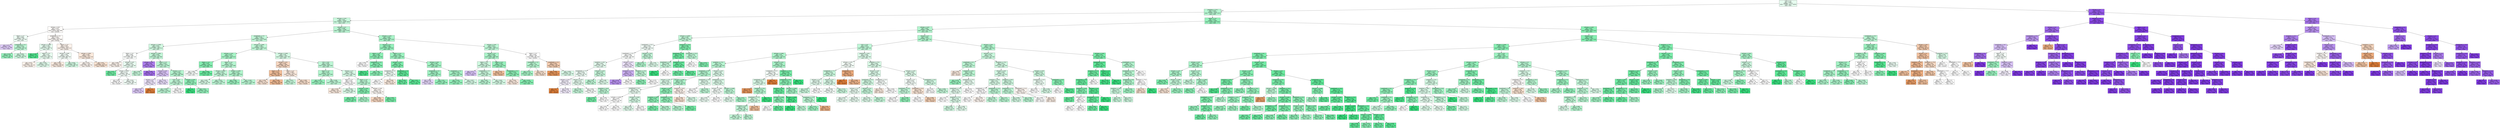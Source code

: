 digraph Tree {
node [shape=box, style="filled", color="black"] ;
0 [label="CCR <= 5.5\ngini = 0.649\nsamples = 57574\nvalue = [13692, 24377, 19505]\nclass = DCP", fillcolor="#e6fcef"] ;
1 [label="graphSize <= 22.5\ngini = 0.584\nsamples = 42241\nvalue = [12432, 23387, 6422]\nclass = DCP", fillcolor="#b6f5d1"] ;
0 -> 1 [labeldistance=2.5, labelangle=45, headlabel="True"] ;
2 [label="sdComm <= 0.02\ngini = 0.59\nsamples = 29340\nvalue = [10124, 15358, 3858]\nclass = DCP", fillcolor="#c9f8dd"] ;
1 -> 2 ;
3 [label="sdComp <= 0.02\ngini = 0.576\nsamples = 6754\nvalue = [3130, 3036, 588]\nclass = DLS/DC", fillcolor="#fefcfa"] ;
2 -> 3 ;
4 [label="nbproc <= 4.5\ngini = 0.664\nsamples = 596\nvalue = [180, 224, 192]\nclass = DCP", fillcolor="#effdf5"] ;
3 -> 4 ;
5 [label="gini = 0.577\nsamples = 204\nvalue = [74, 22, 108]\nclass = None", fillcolor="#decbf8"] ;
4 -> 5 ;
6 [label="graphDepth <= 3.5\ngini = 0.615\nsamples = 392\nvalue = [106, 202, 84]\nclass = DCP", fillcolor="#bdf6d5"] ;
4 -> 6 ;
7 [label="gini = 0.525\nsamples = 88\nvalue = [12, 56, 20]\nclass = DCP", fillcolor="#96f1bc"] ;
6 -> 7 ;
8 [label="gini = 0.629\nsamples = 304\nvalue = [94, 146, 64]\nclass = DCP", fillcolor="#cef9e0"] ;
6 -> 8 ;
9 [label="graphDepth <= 3.5\ngini = 0.558\nsamples = 6158\nvalue = [2950, 2812, 396]\nclass = DLS/DC", fillcolor="#fefaf7"] ;
3 -> 9 ;
10 [label="sdComp <= 0.065\ngini = 0.539\nsamples = 1640\nvalue = [724, 842, 74]\nclass = DCP", fillcolor="#e5fcef"] ;
9 -> 10 ;
11 [label="gini = 0.198\nsamples = 18\nvalue = [2, 16, 0]\nclass = DCP", fillcolor="#52e891"] ;
10 -> 11 ;
12 [label="nbproc <= 4.5\ngini = 0.54\nsamples = 1622\nvalue = [722, 826, 74]\nclass = DCP", fillcolor="#e8fcf0"] ;
10 -> 12 ;
13 [label="gini = 0.572\nsamples = 262\nvalue = [128, 112, 22]\nclass = DLS/DC", fillcolor="#fcf2ea"] ;
12 -> 13 ;
14 [label="gini = 0.532\nsamples = 1360\nvalue = [594, 714, 52]\nclass = DCP", fillcolor="#e0fbeb"] ;
12 -> 14 ;
15 [label="nbproc <= 4.5\ngini = 0.562\nsamples = 4518\nvalue = [2226, 1970, 322]\nclass = DLS/DC", fillcolor="#fcf2eb"] ;
9 -> 15 ;
16 [label="sdComp <= 0.065\ngini = 0.564\nsamples = 1446\nvalue = [646, 696, 104]\nclass = DCP", fillcolor="#f3fdf7"] ;
15 -> 16 ;
17 [label="gini = 0.583\nsamples = 638\nvalue = [316, 256, 66]\nclass = DLS/DC", fillcolor="#fbebe0"] ;
16 -> 17 ;
18 [label="gini = 0.534\nsamples = 808\nvalue = [330, 440, 38]\nclass = DCP", fillcolor="#d1f9e2"] ;
16 -> 18 ;
19 [label="sdComp <= 0.065\ngini = 0.558\nsamples = 3072\nvalue = [1580, 1274, 218]\nclass = DLS/DC", fillcolor="#fbeadd"] ;
15 -> 19 ;
20 [label="gini = 0.553\nsamples = 1304\nvalue = [642, 584, 78]\nclass = DLS/DC", fillcolor="#fdf5ef"] ;
19 -> 20 ;
21 [label="gini = 0.56\nsamples = 1768\nvalue = [938, 690, 140]\nclass = DLS/DC", fillcolor="#f9e2d1"] ;
19 -> 21 ;
22 [label="sdComm <= 0.2\ngini = 0.586\nsamples = 22586\nvalue = [6994, 12322, 3270]\nclass = DCP", fillcolor="#bbf6d4"] ;
2 -> 22 ;
23 [label="graphDepth <= 3.5\ngini = 0.582\nsamples = 16246\nvalue = [5474, 8732, 2040]\nclass = DCP", fillcolor="#c3f7d9"] ;
22 -> 23 ;
24 [label="sdComm <= 0.065\ngini = 0.631\nsamples = 2912\nvalue = [916, 1384, 612]\nclass = DCP", fillcolor="#d1f9e1"] ;
23 -> 24 ;
25 [label="nbproc <= 4.5\ngini = 0.605\nsamples = 892\nvalue = [384, 392, 116]\nclass = DCP", fillcolor="#fcfffd"] ;
24 -> 25 ;
26 [label="gini = 0.639\nsamples = 376\nvalue = [162, 138, 76]\nclass = DLS/DC", fillcolor="#fcf2eb"] ;
25 -> 26 ;
27 [label="sdComp <= 0.02\ngini = 0.567\nsamples = 516\nvalue = [222, 254, 40]\nclass = DCP", fillcolor="#e9fcf1"] ;
25 -> 27 ;
28 [label="gini = 0.337\nsamples = 28\nvalue = [6, 22, 0]\nclass = DCP", fillcolor="#6feca3"] ;
27 -> 28 ;
29 [label="sdComp <= 0.065\ngini = 0.571\nsamples = 488\nvalue = [216, 232, 40]\nclass = DCP", fillcolor="#f3fdf8"] ;
27 -> 29 ;
30 [label="gini = 0.632\nsamples = 88\nvalue = [36, 36, 16]\nclass = DLS/DC", fillcolor="#ffffff"] ;
29 -> 30 ;
31 [label="gini = 0.554\nsamples = 400\nvalue = [180, 196, 24]\nclass = DCP", fillcolor="#f1fdf6"] ;
29 -> 31 ;
32 [label="sdComp <= 0.065\ngini = 0.629\nsamples = 2020\nvalue = [532, 992, 496]\nclass = DCP", fillcolor="#c2f7d8"] ;
24 -> 32 ;
33 [label="sdComp <= 0.02\ngini = 0.46\nsamples = 142\nvalue = [20, 22, 100]\nclass = None", fillcolor="#ad7eee"] ;
32 -> 33 ;
34 [label="gini = 0.562\nsamples = 22\nvalue = [2, 12, 8]\nclass = DCP", fillcolor="#c6f8db"] ;
33 -> 34 ;
35 [label="gini = 0.383\nsamples = 120\nvalue = [18, 10, 92]\nclass = None", fillcolor="#a46fec"] ;
33 -> 35 ;
36 [label="nbproc <= 4.5\ngini = 0.614\nsamples = 1878\nvalue = [512, 970, 396]\nclass = DCP", fillcolor="#bdf6d5"] ;
32 -> 36 ;
37 [label="sdComp <= 0.65\ngini = 0.623\nsamples = 220\nvalue = [48, 62, 110]\nclass = None", fillcolor="#d9c3f7"] ;
36 -> 37 ;
38 [label="sdComp <= 0.2\ngini = 0.595\nsamples = 100\nvalue = [40, 12, 48]\nclass = None", fillcolor="#eee5fc"] ;
37 -> 38 ;
39 [label="gini = 0.59\nsamples = 92\nvalue = [32, 12, 48]\nclass = None", fillcolor="#ddcaf8"] ;
38 -> 39 ;
40 [label="gini = 0.0\nsamples = 8\nvalue = [8, 0, 0]\nclass = DLS/DC", fillcolor="#e58139"] ;
38 -> 40 ;
41 [label="gini = 0.555\nsamples = 120\nvalue = [8, 50, 62]\nclass = None", fillcolor="#e9ddfb"] ;
37 -> 41 ;
42 [label="sdComp <= 0.2\ngini = 0.592\nsamples = 1658\nvalue = [464, 908, 286]\nclass = DCP", fillcolor="#b5f5d0"] ;
36 -> 42 ;
43 [label="CCR <= 0.55\ngini = 0.605\nsamples = 1308\nvalue = [394, 684, 230]\nclass = DCP", fillcolor="#c0f7d7"] ;
42 -> 43 ;
44 [label="gini = 0.595\nsamples = 1246\nvalue = [370, 670, 206]\nclass = DCP", fillcolor="#bbf6d4"] ;
43 -> 44 ;
45 [label="gini = 0.649\nsamples = 62\nvalue = [24, 14, 24]\nclass = DLS/DC", fillcolor="#ffffff"] ;
43 -> 45 ;
46 [label="sdComp <= 0.65\ngini = 0.525\nsamples = 350\nvalue = [70, 224, 56]\nclass = DCP", fillcolor="#92f1ba"] ;
42 -> 46 ;
47 [label="gini = 0.0\nsamples = 6\nvalue = [0, 6, 0]\nclass = DCP", fillcolor="#39e581"] ;
46 -> 47 ;
48 [label="gini = 0.53\nsamples = 344\nvalue = [70, 218, 56]\nclass = DCP", fillcolor="#94f1bb"] ;
46 -> 48 ;
49 [label="sdComm <= 0.065\ngini = 0.568\nsamples = 13334\nvalue = [4558, 7348, 1428]\nclass = DCP", fillcolor="#c0f7d7"] ;
23 -> 49 ;
50 [label="sdComp <= 0.02\ngini = 0.543\nsamples = 5710\nvalue = [1642, 3436, 632]\nclass = DCP", fillcolor="#a8f4c7"] ;
49 -> 50 ;
51 [label="nbproc <= 4.5\ngini = 0.48\nsamples = 1292\nvalue = [164, 884, 244]\nclass = DCP", fillcolor="#86efb2"] ;
50 -> 51 ;
52 [label="gini = 0.664\nsamples = 304\nvalue = [90, 110, 104]\nclass = DCP", fillcolor="#f9fefb"] ;
51 -> 52 ;
53 [label="gini = 0.361\nsamples = 988\nvalue = [74, 774, 140]\nclass = DCP", fillcolor="#6beca1"] ;
51 -> 53 ;
54 [label="nbproc <= 4.5\ngini = 0.547\nsamples = 4418\nvalue = [1478, 2552, 388]\nclass = DCP", fillcolor="#b7f6d1"] ;
50 -> 54 ;
55 [label="sdComp <= 0.065\ngini = 0.562\nsamples = 1616\nvalue = [566, 894, 156]\nclass = DCP", fillcolor="#c1f7d8"] ;
54 -> 55 ;
56 [label="gini = 0.605\nsamples = 248\nvalue = [90, 122, 36]\nclass = DCP", fillcolor="#d7fae5"] ;
55 -> 56 ;
57 [label="gini = 0.553\nsamples = 1368\nvalue = [476, 772, 120]\nclass = DCP", fillcolor="#bdf6d5"] ;
55 -> 57 ;
58 [label="sdComp <= 0.065\ngini = 0.537\nsamples = 2802\nvalue = [912, 1658, 232]\nclass = DCP", fillcolor="#b1f5cd"] ;
54 -> 58 ;
59 [label="gini = 0.493\nsamples = 660\nvalue = [190, 428, 42]\nclass = DCP", fillcolor="#9bf2bf"] ;
58 -> 59 ;
60 [label="gini = 0.549\nsamples = 2142\nvalue = [722, 1230, 190]\nclass = DCP", fillcolor="#b8f6d2"] ;
58 -> 60 ;
61 [label="sdComp <= 0.065\ngini = 0.58\nsamples = 7624\nvalue = [2916, 3912, 796]\nclass = DCP", fillcolor="#d5f9e4"] ;
49 -> 61 ;
62 [label="sdComp <= 0.02\ngini = 0.581\nsamples = 1600\nvalue = [866, 530, 204]\nclass = DLS/DC", fillcolor="#f7d7c1"] ;
61 -> 62 ;
63 [label="nbproc <= 4.5\ngini = 0.542\nsamples = 584\nvalue = [362, 128, 94]\nclass = DLS/DC", fillcolor="#f2be99"] ;
62 -> 63 ;
64 [label="gini = 0.594\nsamples = 154\nvalue = [78, 20, 56]\nclass = DLS/DC", fillcolor="#f9e3d3"] ;
63 -> 64 ;
65 [label="gini = 0.493\nsamples = 430\nvalue = [284, 108, 38]\nclass = DLS/DC", fillcolor="#f1ba93"] ;
63 -> 65 ;
66 [label="nbproc <= 4.5\ngini = 0.586\nsamples = 1016\nvalue = [504, 402, 110]\nclass = DLS/DC", fillcolor="#fbeade"] ;
62 -> 66 ;
67 [label="gini = 0.612\nsamples = 172\nvalue = [52, 88, 32]\nclass = DCP", fillcolor="#c4f7d9"] ;
66 -> 67 ;
68 [label="gini = 0.566\nsamples = 844\nvalue = [452, 314, 78]\nclass = DLS/DC", fillcolor="#f8decb"] ;
66 -> 68 ;
69 [label="CCR <= 0.55\ngini = 0.559\nsamples = 6024\nvalue = [2050, 3382, 592]\nclass = DCP", fillcolor="#bdf6d5"] ;
61 -> 69 ;
70 [label="nbproc <= 4.5\ngini = 0.546\nsamples = 4174\nvalue = [1338, 2442, 394]\nclass = DCP", fillcolor="#b2f5ce"] ;
69 -> 70 ;
71 [label="gini = 0.523\nsamples = 1140\nvalue = [274, 724, 142]\nclass = DCP", fillcolor="#98f1be"] ;
70 -> 71 ;
72 [label="gini = 0.549\nsamples = 3034\nvalue = [1064, 1718, 252]\nclass = DCP", fillcolor="#bdf6d5"] ;
70 -> 72 ;
73 [label="sdComp <= 0.2\ngini = 0.582\nsamples = 1850\nvalue = [712, 940, 198]\nclass = DCP", fillcolor="#d7fae6"] ;
69 -> 73 ;
74 [label="nbproc <= 4.5\ngini = 0.567\nsamples = 894\nvalue = [414, 412, 68]\nclass = DLS/DC", fillcolor="#fffefe"] ;
73 -> 74 ;
75 [label="gini = 0.533\nsamples = 500\nvalue = [264, 216, 20]\nclass = DLS/DC", fillcolor="#fbeade"] ;
74 -> 75 ;
76 [label="gini = 0.593\nsamples = 394\nvalue = [150, 196, 48]\nclass = DCP", fillcolor="#dafae7"] ;
74 -> 76 ;
77 [label="nbproc <= 4.5\ngini = 0.579\nsamples = 956\nvalue = [298, 528, 130]\nclass = DCP", fillcolor="#baf6d3"] ;
73 -> 77 ;
78 [label="sdComp <= 0.65\ngini = 0.474\nsamples = 484\nvalue = [90, 334, 60]\nclass = DCP", fillcolor="#84efb1"] ;
77 -> 78 ;
79 [label="gini = 0.439\nsamples = 354\nvalue = [52, 256, 46]\nclass = DCP", fillcolor="#79edaa"] ;
78 -> 79 ;
80 [label="gini = 0.543\nsamples = 130\nvalue = [38, 78, 14]\nclass = DCP", fillcolor="#a9f4c8"] ;
78 -> 80 ;
81 [label="sdComp <= 0.65\ngini = 0.615\nsamples = 472\nvalue = [208, 194, 70]\nclass = DLS/DC", fillcolor="#fef9f5"] ;
77 -> 81 ;
82 [label="gini = 0.609\nsamples = 350\nvalue = [182, 102, 66]\nclass = DLS/DC", fillcolor="#f7d6bf"] ;
81 -> 82 ;
83 [label="gini = 0.385\nsamples = 122\nvalue = [26, 92, 4]\nclass = DCP", fillcolor="#77eda8"] ;
81 -> 83 ;
84 [label="sdComm <= 0.65\ngini = 0.584\nsamples = 6340\nvalue = [1520, 3590, 1230]\nclass = DCP", fillcolor="#aaf4c9"] ;
22 -> 84 ;
85 [label="sdComp <= 0.2\ngini = 0.539\nsamples = 2896\nvalue = [526, 1810, 560]\nclass = DCP", fillcolor="#95f1bc"] ;
84 -> 85 ;
86 [label="nbproc <= 4.5\ngini = 0.496\nsamples = 890\nvalue = [104, 592, 194]\nclass = DCP", fillcolor="#8ef0b7"] ;
85 -> 86 ;
87 [label="gini = 0.584\nsamples = 142\nvalue = [64, 64, 14]\nclass = DLS/DC", fillcolor="#ffffff"] ;
86 -> 87 ;
88 [label="graphDepth <= 3.5\ngini = 0.441\nsamples = 748\nvalue = [40, 528, 180]\nclass = DCP", fillcolor="#86efb2"] ;
86 -> 88 ;
89 [label="gini = 0.17\nsamples = 64\nvalue = [0, 58, 6]\nclass = DCP", fillcolor="#4de88e"] ;
88 -> 89 ;
90 [label="gini = 0.46\nsamples = 684\nvalue = [40, 470, 174]\nclass = DCP", fillcolor="#8cf0b6"] ;
88 -> 90 ;
91 [label="nbproc <= 4.5\ngini = 0.554\nsamples = 2006\nvalue = [422, 1218, 366]\nclass = DCP", fillcolor="#9cf2c0"] ;
85 -> 91 ;
92 [label="sdComp <= 0.65\ngini = 0.44\nsamples = 290\nvalue = [26, 208, 56]\nclass = DCP", fillcolor="#7eeead"] ;
91 -> 92 ;
93 [label="graphDepth <= 3.5\ngini = 0.663\nsamples = 74\nvalue = [22, 28, 24]\nclass = DCP", fillcolor="#effdf5"] ;
92 -> 93 ;
94 [label="gini = 0.5\nsamples = 24\nvalue = [0, 12, 12]\nclass = DCP", fillcolor="#ffffff"] ;
93 -> 94 ;
95 [label="gini = 0.646\nsamples = 50\nvalue = [22, 16, 12]\nclass = DLS/DC", fillcolor="#fae9dc"] ;
93 -> 95 ;
96 [label="graphDepth <= 3.5\ngini = 0.283\nsamples = 216\nvalue = [4, 180, 32]\nclass = DCP", fillcolor="#60ea9a"] ;
92 -> 96 ;
97 [label="gini = 0.338\nsamples = 60\nvalue = [4, 48, 8]\nclass = DCP", fillcolor="#67eb9e"] ;
96 -> 97 ;
98 [label="gini = 0.26\nsamples = 156\nvalue = [0, 132, 24]\nclass = DCP", fillcolor="#5dea98"] ;
96 -> 98 ;
99 [label="sdComp <= 0.65\ngini = 0.568\nsamples = 1716\nvalue = [396, 1010, 310]\nclass = DCP", fillcolor="#a3f3c4"] ;
91 -> 99 ;
100 [label="graphDepth <= 3.5\ngini = 0.569\nsamples = 646\nvalue = [124, 380, 142]\nclass = DCP", fillcolor="#a1f3c4"] ;
99 -> 100 ;
101 [label="gini = 0.599\nsamples = 88\nvalue = [12, 32, 44]\nclass = None", fillcolor="#e4d5f9"] ;
100 -> 101 ;
102 [label="gini = 0.54\nsamples = 558\nvalue = [112, 348, 98]\nclass = DCP", fillcolor="#96f1bc"] ;
100 -> 102 ;
103 [label="graphDepth <= 3.5\ngini = 0.564\nsamples = 1070\nvalue = [272, 630, 168]\nclass = DCP", fillcolor="#a6f3c6"] ;
99 -> 103 ;
104 [label="gini = 0.523\nsamples = 738\nvalue = [162, 472, 104]\nclass = DCP", fillcolor="#94f1bb"] ;
103 -> 104 ;
105 [label="gini = 0.627\nsamples = 332\nvalue = [110, 158, 64]\nclass = DCP", fillcolor="#d4f9e4"] ;
103 -> 105 ;
106 [label="sdComp <= 0.65\ngini = 0.612\nsamples = 3444\nvalue = [994, 1780, 670]\nclass = DCP", fillcolor="#bff7d7"] ;
84 -> 106 ;
107 [label="sdComp <= 0.2\ngini = 0.588\nsamples = 2460\nvalue = [594, 1380, 486]\nclass = DCP", fillcolor="#acf4ca"] ;
106 -> 107 ;
108 [label="nbproc <= 4.5\ngini = 0.642\nsamples = 1018\nvalue = [258, 468, 292]\nclass = DCP", fillcolor="#cff9e0"] ;
107 -> 108 ;
109 [label="gini = 0.571\nsamples = 110\nvalue = [12, 38, 60]\nclass = None", fillcolor="#d8c2f7"] ;
108 -> 109 ;
110 [label="graphDepth <= 3.5\ngini = 0.637\nsamples = 908\nvalue = [246, 430, 232]\nclass = DCP", fillcolor="#c8f8dc"] ;
108 -> 110 ;
111 [label="gini = 0.607\nsamples = 280\nvalue = [56, 148, 76]\nclass = DCP", fillcolor="#b9f6d3"] ;
110 -> 111 ;
112 [label="gini = 0.645\nsamples = 628\nvalue = [190, 282, 156]\nclass = DCP", fillcolor="#d5fae5"] ;
110 -> 112 ;
113 [label="nbproc <= 4.5\ngini = 0.528\nsamples = 1442\nvalue = [336, 912, 194]\nclass = DCP", fillcolor="#98f1bd"] ;
107 -> 113 ;
114 [label="gini = 0.523\nsamples = 92\nvalue = [58, 24, 10]\nclass = DLS/DC", fillcolor="#f2c09c"] ;
113 -> 114 ;
115 [label="graphDepth <= 3.5\ngini = 0.506\nsamples = 1350\nvalue = [278, 888, 184]\nclass = DCP", fillcolor="#8ef0b7"] ;
113 -> 115 ;
116 [label="gini = 0.644\nsamples = 104\nvalue = [46, 34, 24]\nclass = DLS/DC", fillcolor="#fbe9dd"] ;
115 -> 116 ;
117 [label="gini = 0.479\nsamples = 1246\nvalue = [232, 854, 160]\nclass = DCP", fillcolor="#86efb2"] ;
115 -> 117 ;
118 [label="nbproc <= 4.5\ngini = 0.635\nsamples = 984\nvalue = [400, 400, 184]\nclass = DLS/DC", fillcolor="#ffffff"] ;
106 -> 118 ;
119 [label="graphDepth <= 3.5\ngini = 0.6\nsamples = 430\nvalue = [82, 232, 116]\nclass = DCP", fillcolor="#b6f5d0"] ;
118 -> 119 ;
120 [label="gini = 0.515\nsamples = 310\nvalue = [22, 192, 96]\nclass = DCP", fillcolor="#a6f3c6"] ;
119 -> 120 ;
121 [label="gini = 0.611\nsamples = 120\nvalue = [60, 40, 20]\nclass = DLS/DC", fillcolor="#f8e0ce"] ;
119 -> 121 ;
122 [label="graphDepth <= 3.5\ngini = 0.563\nsamples = 554\nvalue = [318, 168, 68]\nclass = DLS/DC", fillcolor="#f5ceb2"] ;
118 -> 122 ;
123 [label="gini = 0.266\nsamples = 252\nvalue = [214, 26, 12]\nclass = DLS/DC", fillcolor="#e9965a"] ;
122 -> 123 ;
124 [label="gini = 0.626\nsamples = 302\nvalue = [104, 142, 56]\nclass = DCP", fillcolor="#d9fae7"] ;
122 -> 124 ;
125 [label="nbproc <= 4.5\ngini = 0.541\nsamples = 12901\nvalue = [2308, 8029, 2564]\nclass = DCP", fillcolor="#96f1bc"] ;
1 -> 125 ;
126 [label="sdComp <= 0.02\ngini = 0.602\nsamples = 3989\nvalue = [816, 2151, 1022]\nclass = DCP", fillcolor="#b4f5cf"] ;
125 -> 126 ;
127 [label="sdComm <= 0.065\ngini = 0.556\nsamples = 814\nvalue = [70, 452, 292]\nclass = DCP", fillcolor="#c2f7d8"] ;
126 -> 127 ;
128 [label="graphDepth <= 25.5\ngini = 0.602\nsamples = 522\nvalue = [66, 238, 218]\nclass = DCP", fillcolor="#f2fdf7"] ;
127 -> 128 ;
129 [label="graphDepth <= 13.5\ngini = 0.609\nsamples = 436\nvalue = [60, 190, 186]\nclass = DCP", fillcolor="#fcfffd"] ;
128 -> 129 ;
130 [label="graphSize <= 40.0\ngini = 0.602\nsamples = 244\nvalue = [32, 116, 96]\nclass = DCP", fillcolor="#e4fbee"] ;
129 -> 130 ;
131 [label="graphDepth <= 7.5\ngini = 0.628\nsamples = 182\nvalue = [32, 80, 70]\nclass = DCP", fillcolor="#edfdf4"] ;
130 -> 131 ;
132 [label="sdComm <= 0.02\ngini = 0.655\nsamples = 40\nvalue = [10, 14, 16]\nclass = None", fillcolor="#f5f0fd"] ;
131 -> 132 ;
133 [label="gini = 0.0\nsamples = 6\nvalue = [6, 0, 0]\nclass = DLS/DC", fillcolor="#e58139"] ;
132 -> 133 ;
134 [label="gini = 0.595\nsamples = 34\nvalue = [4, 14, 16]\nclass = None", fillcolor="#f2ebfc"] ;
132 -> 134 ;
135 [label="sdComm <= 0.02\ngini = 0.615\nsamples = 142\nvalue = [22, 66, 54]\nclass = DCP", fillcolor="#e4fbee"] ;
131 -> 135 ;
136 [label="gini = 0.549\nsamples = 54\nvalue = [4, 30, 20]\nclass = DCP", fillcolor="#c5f7da"] ;
135 -> 136 ;
137 [label="gini = 0.642\nsamples = 88\nvalue = [18, 36, 34]\nclass = DCP", fillcolor="#f8fefa"] ;
135 -> 137 ;
138 [label="sdComm <= 0.02\ngini = 0.487\nsamples = 62\nvalue = [0, 36, 26]\nclass = DCP", fillcolor="#c8f8dc"] ;
130 -> 138 ;
139 [label="gini = 0.48\nsamples = 40\nvalue = [0, 24, 16]\nclass = DCP", fillcolor="#bdf6d5"] ;
138 -> 139 ;
140 [label="gini = 0.496\nsamples = 22\nvalue = [0, 12, 10]\nclass = DCP", fillcolor="#defbea"] ;
138 -> 140 ;
141 [label="sdComm <= 0.02\ngini = 0.61\nsamples = 192\nvalue = [28, 74, 90]\nclass = None", fillcolor="#eee4fb"] ;
129 -> 141 ;
142 [label="graphSize <= 75.0\ngini = 0.59\nsamples = 112\nvalue = [20, 30, 62]\nclass = None", fillcolor="#ceb2f5"] ;
141 -> 142 ;
143 [label="gini = 0.514\nsamples = 74\nvalue = [10, 16, 48]\nclass = None", fillcolor="#b992f1"] ;
142 -> 143 ;
144 [label="gini = 0.659\nsamples = 38\nvalue = [10, 14, 14]\nclass = DCP", fillcolor="#ffffff"] ;
142 -> 144 ;
145 [label="graphSize <= 75.0\ngini = 0.565\nsamples = 80\nvalue = [8, 44, 28]\nclass = DCP", fillcolor="#c2f7d8"] ;
141 -> 145 ;
146 [label="gini = 0.494\nsamples = 36\nvalue = [4, 24, 8]\nclass = DCP", fillcolor="#8ef0b7"] ;
145 -> 146 ;
147 [label="gini = 0.579\nsamples = 44\nvalue = [4, 20, 20]\nclass = DCP", fillcolor="#ffffff"] ;
145 -> 147 ;
148 [label="sdComm <= 0.02\ngini = 0.545\nsamples = 86\nvalue = [6, 48, 32]\nclass = DCP", fillcolor="#c4f7da"] ;
128 -> 148 ;
149 [label="gini = 0.507\nsamples = 46\nvalue = [2, 28, 16]\nclass = DCP", fillcolor="#b0f5cd"] ;
148 -> 149 ;
150 [label="gini = 0.58\nsamples = 40\nvalue = [4, 20, 16]\nclass = DCP", fillcolor="#defbea"] ;
148 -> 150 ;
151 [label="graphSize <= 75.0\ngini = 0.398\nsamples = 292\nvalue = [4, 214, 74]\nclass = DCP", fillcolor="#80eeae"] ;
127 -> 151 ;
152 [label="graphDepth <= 9.0\ngini = 0.339\nsamples = 222\nvalue = [0, 174, 48]\nclass = DCP", fillcolor="#70eca4"] ;
151 -> 152 ;
153 [label="graphDepth <= 6.5\ngini = 0.486\nsamples = 24\nvalue = [0, 14, 10]\nclass = DCP", fillcolor="#c6f8db"] ;
152 -> 153 ;
154 [label="gini = 0.0\nsamples = 4\nvalue = [0, 4, 0]\nclass = DCP", fillcolor="#39e581"] ;
153 -> 154 ;
155 [label="gini = 0.5\nsamples = 20\nvalue = [0, 10, 10]\nclass = DCP", fillcolor="#ffffff"] ;
153 -> 155 ;
156 [label="graphSize <= 40.0\ngini = 0.31\nsamples = 198\nvalue = [0, 160, 38]\nclass = DCP", fillcolor="#68eb9f"] ;
152 -> 156 ;
157 [label="gini = 0.338\nsamples = 102\nvalue = [0, 80, 22]\nclass = DCP", fillcolor="#6feca4"] ;
156 -> 157 ;
158 [label="gini = 0.278\nsamples = 96\nvalue = [0, 80, 16]\nclass = DCP", fillcolor="#61ea9a"] ;
156 -> 158 ;
159 [label="graphDepth <= 25.5\ngini = 0.532\nsamples = 70\nvalue = [4, 40, 26]\nclass = DCP", fillcolor="#c0f7d7"] ;
151 -> 159 ;
160 [label="gini = 0.5\nsamples = 44\nvalue = [0, 22, 22]\nclass = DCP", fillcolor="#ffffff"] ;
159 -> 160 ;
161 [label="gini = 0.473\nsamples = 26\nvalue = [4, 18, 4]\nclass = DCP", fillcolor="#81eeaf"] ;
159 -> 161 ;
162 [label="sdComp <= 0.2\ngini = 0.606\nsamples = 3175\nvalue = [746, 1699, 730]\nclass = DCP", fillcolor="#b1f5ce"] ;
126 -> 162 ;
163 [label="CCR <= 0.55\ngini = 0.613\nsamples = 2146\nvalue = [614, 1106, 426]\nclass = DCP", fillcolor="#bff7d7"] ;
162 -> 163 ;
164 [label="sdComp <= 0.065\ngini = 0.58\nsamples = 1316\nvalue = [350, 746, 220]\nclass = DCP", fillcolor="#aef4cb"] ;
163 -> 164 ;
165 [label="graphSize <= 75.0\ngini = 0.61\nsamples = 700\nvalue = [150, 368, 182]\nclass = DCP", fillcolor="#b8f6d2"] ;
164 -> 165 ;
166 [label="graphDepth <= 9.0\ngini = 0.603\nsamples = 516\nvalue = [126, 278, 112]\nclass = DCP", fillcolor="#b2f5ce"] ;
165 -> 166 ;
167 [label="sdComm <= 0.02\ngini = 0.619\nsamples = 202\nvalue = [34, 96, 72]\nclass = DCP", fillcolor="#dafae8"] ;
166 -> 167 ;
168 [label="graphSize <= 40.0\ngini = 0.533\nsamples = 66\nvalue = [4, 38, 24]\nclass = DCP", fillcolor="#bdf6d5"] ;
167 -> 168 ;
169 [label="gini = 0.355\nsamples = 26\nvalue = [0, 20, 6]\nclass = DCP", fillcolor="#74eda7"] ;
168 -> 169 ;
170 [label="gini = 0.585\nsamples = 40\nvalue = [4, 18, 18]\nclass = DCP", fillcolor="#ffffff"] ;
168 -> 170 ;
171 [label="graphDepth <= 6.5\ngini = 0.645\nsamples = 136\nvalue = [30, 58, 48]\nclass = DCP", fillcolor="#e9fcf1"] ;
167 -> 171 ;
172 [label="sdComm <= 0.065\ngini = 0.625\nsamples = 72\nvalue = [12, 30, 30]\nclass = DCP", fillcolor="#ffffff"] ;
171 -> 172 ;
173 [label="gini = 0.612\nsamples = 42\nvalue = [6, 18, 18]\nclass = DCP", fillcolor="#ffffff"] ;
172 -> 173 ;
174 [label="gini = 0.64\nsamples = 30\nvalue = [6, 12, 12]\nclass = DCP", fillcolor="#ffffff"] ;
172 -> 174 ;
175 [label="sdComm <= 0.065\ngini = 0.65\nsamples = 64\nvalue = [18, 28, 18]\nclass = DCP", fillcolor="#d4f9e4"] ;
171 -> 175 ;
176 [label="gini = 0.635\nsamples = 40\nvalue = [8, 18, 14]\nclass = DCP", fillcolor="#e1fbec"] ;
175 -> 176 ;
177 [label="gini = 0.625\nsamples = 24\nvalue = [10, 10, 4]\nclass = DLS/DC", fillcolor="#ffffff"] ;
175 -> 177 ;
178 [label="sdComm <= 0.065\ngini = 0.562\nsamples = 314\nvalue = [92, 182, 40]\nclass = DCP", fillcolor="#aff4cc"] ;
166 -> 178 ;
179 [label="sdComm <= 0.02\ngini = 0.506\nsamples = 216\nvalue = [46, 142, 28]\nclass = DCP", fillcolor="#8ff0b8"] ;
178 -> 179 ;
180 [label="graphSize <= 40.0\ngini = 0.504\nsamples = 112\nvalue = [22, 74, 16]\nclass = DCP", fillcolor="#8df0b6"] ;
179 -> 180 ;
181 [label="gini = 0.43\nsamples = 74\nvalue = [12, 54, 8]\nclass = DCP", fillcolor="#79edaa"] ;
180 -> 181 ;
182 [label="gini = 0.609\nsamples = 38\nvalue = [10, 20, 8]\nclass = DCP", fillcolor="#b8f6d2"] ;
180 -> 182 ;
183 [label="graphDepth <= 13.5\ngini = 0.506\nsamples = 104\nvalue = [24, 68, 12]\nclass = DCP", fillcolor="#92f1ba"] ;
179 -> 183 ;
184 [label="gini = 0.601\nsamples = 52\nvalue = [14, 28, 10]\nclass = DCP", fillcolor="#b6f5d1"] ;
183 -> 184 ;
185 [label="gini = 0.37\nsamples = 52\nvalue = [10, 40, 2]\nclass = DCP", fillcolor="#72eca5"] ;
183 -> 185 ;
186 [label="graphSize <= 40.0\ngini = 0.598\nsamples = 98\nvalue = [46, 40, 12]\nclass = DLS/DC", fillcolor="#fcf2eb"] ;
178 -> 186 ;
187 [label="gini = 0.588\nsamples = 66\nvalue = [34, 24, 8]\nclass = DLS/DC", fillcolor="#f9e1d0"] ;
186 -> 187 ;
188 [label="gini = 0.594\nsamples = 32\nvalue = [12, 16, 4]\nclass = DCP", fillcolor="#d7fae6"] ;
186 -> 188 ;
189 [label="sdComm <= 0.02\ngini = 0.599\nsamples = 184\nvalue = [24, 90, 70]\nclass = DCP", fillcolor="#dcfae9"] ;
165 -> 189 ;
190 [label="graphDepth <= 25.5\ngini = 0.651\nsamples = 56\nvalue = [14, 24, 18]\nclass = DCP", fillcolor="#e0fbeb"] ;
189 -> 190 ;
191 [label="gini = 0.667\nsamples = 30\nvalue = [10, 10, 10]\nclass = DLS/DC", fillcolor="#ffffff"] ;
190 -> 191 ;
192 [label="gini = 0.592\nsamples = 26\nvalue = [4, 14, 8]\nclass = DCP", fillcolor="#bdf6d5"] ;
190 -> 192 ;
193 [label="graphDepth <= 25.5\ngini = 0.563\nsamples = 128\nvalue = [10, 66, 52]\nclass = DCP", fillcolor="#dbfae8"] ;
189 -> 193 ;
194 [label="sdComm <= 0.065\ngini = 0.594\nsamples = 70\nvalue = [8, 32, 30]\nclass = DCP", fillcolor="#f5fef9"] ;
193 -> 194 ;
195 [label="gini = 0.587\nsamples = 38\nvalue = [4, 18, 16]\nclass = DCP", fillcolor="#edfdf4"] ;
194 -> 195 ;
196 [label="gini = 0.602\nsamples = 32\nvalue = [4, 14, 14]\nclass = DCP", fillcolor="#ffffff"] ;
194 -> 196 ;
197 [label="sdComm <= 0.065\ngini = 0.511\nsamples = 58\nvalue = [2, 34, 22]\nclass = DCP", fillcolor="#bdf6d5"] ;
193 -> 197 ;
198 [label="gini = 0.569\nsamples = 24\nvalue = [2, 12, 10]\nclass = DCP", fillcolor="#e3fbed"] ;
197 -> 198 ;
199 [label="gini = 0.457\nsamples = 34\nvalue = [0, 22, 12]\nclass = DCP", fillcolor="#a5f3c6"] ;
197 -> 199 ;
200 [label="sdComm <= 0.02\ngini = 0.514\nsamples = 616\nvalue = [200, 378, 38]\nclass = DCP", fillcolor="#aaf4c9"] ;
164 -> 200 ;
201 [label="graphDepth <= 25.5\ngini = 0.559\nsamples = 304\nvalue = [138, 146, 20]\nclass = DCP", fillcolor="#f5fef9"] ;
200 -> 201 ;
202 [label="graphDepth <= 6.5\ngini = 0.557\nsamples = 280\nvalue = [114, 146, 20]\nclass = DCP", fillcolor="#d9fae7"] ;
201 -> 202 ;
203 [label="gini = 0.255\nsamples = 40\nvalue = [34, 6, 0]\nclass = DLS/DC", fillcolor="#ea975c"] ;
202 -> 203 ;
204 [label="graphSize <= 75.0\ngini = 0.542\nsamples = 240\nvalue = [80, 140, 20]\nclass = DCP", fillcolor="#b5f5d0"] ;
202 -> 204 ;
205 [label="graphDepth <= 13.5\ngini = 0.57\nsamples = 212\nvalue = [80, 112, 20]\nclass = DCP", fillcolor="#cff9e0"] ;
204 -> 205 ;
206 [label="graphSize <= 40.0\ngini = 0.568\nsamples = 194\nvalue = [68, 106, 20]\nclass = DCP", fillcolor="#c3f7d9"] ;
205 -> 206 ;
207 [label="gini = 0.572\nsamples = 184\nvalue = [64, 100, 20]\nclass = DCP", fillcolor="#c4f7d9"] ;
206 -> 207 ;
208 [label="gini = 0.48\nsamples = 10\nvalue = [4, 6, 0]\nclass = DCP", fillcolor="#bdf6d5"] ;
206 -> 208 ;
209 [label="gini = 0.444\nsamples = 18\nvalue = [12, 6, 0]\nclass = DLS/DC", fillcolor="#f2c09c"] ;
205 -> 209 ;
210 [label="gini = 0.0\nsamples = 28\nvalue = [0, 28, 0]\nclass = DCP", fillcolor="#39e581"] ;
204 -> 210 ;
211 [label="gini = 0.0\nsamples = 24\nvalue = [24, 0, 0]\nclass = DLS/DC", fillcolor="#e58139"] ;
201 -> 211 ;
212 [label="graphSize <= 75.0\ngini = 0.404\nsamples = 312\nvalue = [62, 232, 18]\nclass = DCP", fillcolor="#78eda9"] ;
200 -> 212 ;
213 [label="graphDepth <= 9.0\ngini = 0.457\nsamples = 262\nvalue = [62, 182, 18]\nclass = DCP", fillcolor="#88efb3"] ;
212 -> 213 ;
214 [label="graphSize <= 40.0\ngini = 0.345\nsamples = 98\nvalue = [8, 78, 12]\nclass = DCP", fillcolor="#67eb9e"] ;
213 -> 214 ;
215 [label="sdComm <= 0.065\ngini = 0.5\nsamples = 48\nvalue = [8, 32, 8]\nclass = DCP", fillcolor="#88efb3"] ;
214 -> 215 ;
216 [label="gini = 0.5\nsamples = 8\nvalue = [4, 0, 4]\nclass = DLS/DC", fillcolor="#ffffff"] ;
215 -> 216 ;
217 [label="gini = 0.34\nsamples = 40\nvalue = [4, 32, 4]\nclass = DCP", fillcolor="#65eb9d"] ;
215 -> 217 ;
218 [label="sdComm <= 0.065\ngini = 0.147\nsamples = 50\nvalue = [0, 46, 4]\nclass = DCP", fillcolor="#4ae78c"] ;
214 -> 218 ;
219 [label="gini = 0.0\nsamples = 40\nvalue = [0, 40, 0]\nclass = DCP", fillcolor="#39e581"] ;
218 -> 219 ;
220 [label="gini = 0.48\nsamples = 10\nvalue = [0, 6, 4]\nclass = DCP", fillcolor="#bdf6d5"] ;
218 -> 220 ;
221 [label="sdComm <= 0.065\ngini = 0.488\nsamples = 164\nvalue = [54, 104, 6]\nclass = DCP", fillcolor="#a5f3c6"] ;
213 -> 221 ;
222 [label="graphDepth <= 13.5\ngini = 0.515\nsamples = 146\nvalue = [54, 86, 6]\nclass = DCP", fillcolor="#baf6d3"] ;
221 -> 222 ;
223 [label="gini = 0.475\nsamples = 126\nvalue = [40, 82, 4]\nclass = DCP", fillcolor="#9ef2c1"] ;
222 -> 223 ;
224 [label="gini = 0.46\nsamples = 20\nvalue = [14, 4, 2]\nclass = DLS/DC", fillcolor="#efb083"] ;
222 -> 224 ;
225 [label="gini = 0.0\nsamples = 18\nvalue = [0, 18, 0]\nclass = DCP", fillcolor="#39e581"] ;
221 -> 225 ;
226 [label="gini = 0.0\nsamples = 50\nvalue = [0, 50, 0]\nclass = DCP", fillcolor="#39e581"] ;
212 -> 226 ;
227 [label="graphSize <= 40.0\ngini = 0.649\nsamples = 830\nvalue = [264, 360, 206]\nclass = DCP", fillcolor="#ddfbea"] ;
163 -> 227 ;
228 [label="sdComm <= 0.65\ngini = 0.63\nsamples = 384\nvalue = [152, 164, 68]\nclass = DCP", fillcolor="#f5fef8"] ;
227 -> 228 ;
229 [label="graphDepth <= 7.5\ngini = 0.615\nsamples = 302\nvalue = [94, 152, 56]\nclass = DCP", fillcolor="#c8f8dc"] ;
228 -> 229 ;
230 [label="sdComm <= 0.2\ngini = 0.598\nsamples = 96\nvalue = [12, 46, 38]\nclass = DCP", fillcolor="#e4fbee"] ;
229 -> 230 ;
231 [label="gini = 0.616\nsamples = 44\nvalue = [8, 22, 14]\nclass = DCP", fillcolor="#caf8dd"] ;
230 -> 231 ;
232 [label="gini = 0.568\nsamples = 52\nvalue = [4, 24, 24]\nclass = DCP", fillcolor="#ffffff"] ;
230 -> 232 ;
233 [label="sdComm <= 0.2\ngini = 0.569\nsamples = 206\nvalue = [82, 106, 18]\nclass = DCP", fillcolor="#d9fae7"] ;
229 -> 233 ;
234 [label="gini = 0.646\nsamples = 64\nvalue = [24, 26, 14]\nclass = DCP", fillcolor="#f5fef9"] ;
233 -> 234 ;
235 [label="gini = 0.515\nsamples = 142\nvalue = [58, 80, 4]\nclass = DCP", fillcolor="#cbf8de"] ;
233 -> 235 ;
236 [label="graphDepth <= 7.5\ngini = 0.457\nsamples = 82\nvalue = [58, 12, 12]\nclass = DLS/DC", fillcolor="#eeac7d"] ;
228 -> 236 ;
237 [label="gini = 0.0\nsamples = 12\nvalue = [12, 0, 0]\nclass = DLS/DC", fillcolor="#e58139"] ;
236 -> 237 ;
238 [label="gini = 0.509\nsamples = 70\nvalue = [46, 12, 12]\nclass = DLS/DC", fillcolor="#f0b58b"] ;
236 -> 238 ;
239 [label="graphSize <= 75.0\ngini = 0.648\nsamples = 446\nvalue = [112, 196, 138]\nclass = DCP", fillcolor="#dafae7"] ;
227 -> 239 ;
240 [label="sdComm <= 0.65\ngini = 0.636\nsamples = 242\nvalue = [50, 110, 82]\nclass = DCP", fillcolor="#dcfae9"] ;
239 -> 240 ;
241 [label="graphDepth <= 12.5\ngini = 0.625\nsamples = 166\nvalue = [32, 80, 54]\nclass = DCP", fillcolor="#d1f9e2"] ;
240 -> 241 ;
242 [label="sdComm <= 0.2\ngini = 0.604\nsamples = 60\nvalue = [8, 28, 24]\nclass = DCP", fillcolor="#e9fcf1"] ;
241 -> 242 ;
243 [label="gini = 0.555\nsamples = 32\nvalue = [2, 16, 14]\nclass = DCP", fillcolor="#e9fcf1"] ;
242 -> 243 ;
244 [label="gini = 0.643\nsamples = 28\nvalue = [6, 12, 10]\nclass = DCP", fillcolor="#e9fcf1"] ;
242 -> 244 ;
245 [label="sdComm <= 0.2\ngini = 0.628\nsamples = 106\nvalue = [24, 52, 30]\nclass = DCP", fillcolor="#c6f7db"] ;
241 -> 245 ;
246 [label="gini = 0.642\nsamples = 36\nvalue = [12, 16, 8]\nclass = DCP", fillcolor="#defbea"] ;
245 -> 246 ;
247 [label="gini = 0.607\nsamples = 70\nvalue = [12, 36, 22]\nclass = DCP", fillcolor="#c5f7da"] ;
245 -> 247 ;
248 [label="graphDepth <= 12.5\ngini = 0.652\nsamples = 76\nvalue = [18, 30, 28]\nclass = DCP", fillcolor="#f7fefa"] ;
240 -> 248 ;
249 [label="gini = 0.642\nsamples = 18\nvalue = [8, 6, 4]\nclass = DLS/DC", fillcolor="#fbeade"] ;
248 -> 249 ;
250 [label="gini = 0.628\nsamples = 58\nvalue = [10, 24, 24]\nclass = DCP", fillcolor="#ffffff"] ;
248 -> 250 ;
251 [label="sdComm <= 0.65\ngini = 0.655\nsamples = 204\nvalue = [62, 86, 56]\nclass = DCP", fillcolor="#defbea"] ;
239 -> 251 ;
252 [label="sdComm <= 0.2\ngini = 0.656\nsamples = 128\nvalue = [46, 50, 32]\nclass = DCP", fillcolor="#f5fef9"] ;
251 -> 252 ;
253 [label="graphDepth <= 25.5\ngini = 0.633\nsamples = 62\nvalue = [16, 30, 16]\nclass = DCP", fillcolor="#c3f7d9"] ;
252 -> 253 ;
254 [label="gini = 0.659\nsamples = 38\nvalue = [14, 14, 10]\nclass = DLS/DC", fillcolor="#ffffff"] ;
253 -> 254 ;
255 [label="gini = 0.486\nsamples = 24\nvalue = [2, 16, 6]\nclass = DCP", fillcolor="#91f1b9"] ;
253 -> 255 ;
256 [label="graphDepth <= 25.5\ngini = 0.643\nsamples = 66\nvalue = [30, 20, 16]\nclass = DLS/DC", fillcolor="#f9e4d4"] ;
252 -> 256 ;
257 [label="gini = 0.667\nsamples = 30\nvalue = [10, 10, 10]\nclass = DLS/DC", fillcolor="#ffffff"] ;
256 -> 257 ;
258 [label="gini = 0.586\nsamples = 36\nvalue = [20, 10, 6]\nclass = DLS/DC", fillcolor="#f5cfb3"] ;
256 -> 258 ;
259 [label="graphDepth <= 25.5\ngini = 0.632\nsamples = 76\nvalue = [16, 36, 24]\nclass = DCP", fillcolor="#d1f9e2"] ;
251 -> 259 ;
260 [label="gini = 0.667\nsamples = 18\nvalue = [6, 6, 6]\nclass = DLS/DC", fillcolor="#ffffff"] ;
259 -> 260 ;
261 [label="gini = 0.606\nsamples = 58\nvalue = [10, 30, 18]\nclass = DCP", fillcolor="#c4f7d9"] ;
259 -> 261 ;
262 [label="sdComp <= 0.65\ngini = 0.564\nsamples = 1029\nvalue = [132, 593, 304]\nclass = DCP", fillcolor="#b0f5cd"] ;
162 -> 262 ;
263 [label="sdComm <= 0.2\ngini = 0.591\nsamples = 750\nvalue = [100, 392, 258]\nclass = DCP", fillcolor="#c9f8dd"] ;
262 -> 263 ;
264 [label="graphDepth <= 6.5\ngini = 0.547\nsamples = 324\nvalue = [26, 184, 114]\nclass = DCP", fillcolor="#bdf6d5"] ;
263 -> 264 ;
265 [label="gini = 0.642\nsamples = 18\nvalue = [8, 6, 4]\nclass = DLS/DC", fillcolor="#fbeade"] ;
264 -> 265 ;
266 [label="graphSize <= 40.0\ngini = 0.529\nsamples = 306\nvalue = [18, 178, 110]\nclass = DCP", fillcolor="#baf6d3"] ;
264 -> 266 ;
267 [label="gini = 0.479\nsamples = 158\nvalue = [8, 104, 46]\nclass = DCP", fillcolor="#98f2be"] ;
266 -> 267 ;
268 [label="graphDepth <= 25.5\ngini = 0.558\nsamples = 148\nvalue = [10, 74, 64]\nclass = DCP", fillcolor="#e7fcf0"] ;
266 -> 268 ;
269 [label="graphDepth <= 12.5\ngini = 0.542\nsamples = 124\nvalue = [6, 64, 54]\nclass = DCP", fillcolor="#e3fbed"] ;
268 -> 269 ;
270 [label="gini = 0.56\nsamples = 30\nvalue = [2, 14, 14]\nclass = DCP", fillcolor="#ffffff"] ;
269 -> 270 ;
271 [label="graphSize <= 75.0\ngini = 0.534\nsamples = 94\nvalue = [4, 50, 40]\nclass = DCP", fillcolor="#dafae8"] ;
269 -> 271 ;
272 [label="gini = 0.491\nsamples = 46\nvalue = [0, 26, 20]\nclass = DCP", fillcolor="#d1f9e2"] ;
271 -> 272 ;
273 [label="gini = 0.569\nsamples = 48\nvalue = [4, 24, 20]\nclass = DCP", fillcolor="#e3fbed"] ;
271 -> 273 ;
274 [label="gini = 0.625\nsamples = 24\nvalue = [4, 10, 10]\nclass = DCP", fillcolor="#ffffff"] ;
268 -> 274 ;
275 [label="graphSize <= 75.0\ngini = 0.617\nsamples = 426\nvalue = [74, 208, 144]\nclass = DCP", fillcolor="#d2f9e2"] ;
263 -> 275 ;
276 [label="sdComm <= 0.65\ngini = 0.635\nsamples = 322\nvalue = [70, 150, 102]\nclass = DCP", fillcolor="#d4f9e4"] ;
275 -> 276 ;
277 [label="graphSize <= 40.0\ngini = 0.65\nsamples = 160\nvalue = [42, 70, 48]\nclass = DCP", fillcolor="#d8fae6"] ;
276 -> 277 ;
278 [label="graphDepth <= 7.5\ngini = 0.664\nsamples = 90\nvalue = [32, 32, 26]\nclass = DLS/DC", fillcolor="#ffffff"] ;
277 -> 278 ;
279 [label="gini = 0.64\nsamples = 20\nvalue = [4, 8, 8]\nclass = DCP", fillcolor="#ffffff"] ;
278 -> 279 ;
280 [label="gini = 0.656\nsamples = 70\nvalue = [28, 24, 18]\nclass = DLS/DC", fillcolor="#fdf4ee"] ;
278 -> 280 ;
281 [label="graphDepth <= 12.5\ngini = 0.586\nsamples = 70\nvalue = [10, 38, 22]\nclass = DCP", fillcolor="#bdf6d5"] ;
277 -> 281 ;
282 [label="gini = 0.598\nsamples = 38\nvalue = [6, 20, 12]\nclass = DCP", fillcolor="#c2f7d8"] ;
281 -> 282 ;
283 [label="gini = 0.57\nsamples = 32\nvalue = [4, 18, 10]\nclass = DCP", fillcolor="#b7f6d1"] ;
281 -> 283 ;
284 [label="graphSize <= 40.0\ngini = 0.615\nsamples = 162\nvalue = [28, 80, 54]\nclass = DCP", fillcolor="#cff9e1"] ;
276 -> 284 ;
285 [label="graphDepth <= 7.5\ngini = 0.572\nsamples = 124\nvalue = [14, 68, 42]\nclass = DCP", fillcolor="#c0f7d7"] ;
284 -> 285 ;
286 [label="gini = 0.639\nsamples = 26\nvalue = [6, 12, 8]\nclass = DCP", fillcolor="#d3f9e3"] ;
285 -> 286 ;
287 [label="gini = 0.546\nsamples = 98\nvalue = [8, 56, 34]\nclass = DCP", fillcolor="#bbf6d4"] ;
285 -> 287 ;
288 [label="graphDepth <= 12.5\ngini = 0.665\nsamples = 38\nvalue = [14, 12, 12]\nclass = DLS/DC", fillcolor="#fdf5f0"] ;
284 -> 288 ;
289 [label="gini = 0.667\nsamples = 18\nvalue = [6, 6, 6]\nclass = DLS/DC", fillcolor="#ffffff"] ;
288 -> 289 ;
290 [label="gini = 0.66\nsamples = 20\nvalue = [8, 6, 6]\nclass = DLS/DC", fillcolor="#fbede3"] ;
288 -> 290 ;
291 [label="sdComm <= 0.65\ngini = 0.524\nsamples = 104\nvalue = [4, 58, 42]\nclass = DCP", fillcolor="#ccf8de"] ;
275 -> 291 ;
292 [label="graphDepth <= 25.5\ngini = 0.547\nsamples = 76\nvalue = [4, 38, 34]\nclass = DCP", fillcolor="#ecfdf3"] ;
291 -> 292 ;
293 [label="gini = 0.585\nsamples = 40\nvalue = [4, 18, 18]\nclass = DCP", fillcolor="#ffffff"] ;
292 -> 293 ;
294 [label="gini = 0.494\nsamples = 36\nvalue = [0, 20, 16]\nclass = DCP", fillcolor="#d7fae6"] ;
292 -> 294 ;
295 [label="graphDepth <= 25.5\ngini = 0.408\nsamples = 28\nvalue = [0, 20, 8]\nclass = DCP", fillcolor="#88efb3"] ;
291 -> 295 ;
296 [label="gini = 0.5\nsamples = 12\nvalue = [0, 6, 6]\nclass = DCP", fillcolor="#ffffff"] ;
295 -> 296 ;
297 [label="gini = 0.219\nsamples = 16\nvalue = [0, 14, 2]\nclass = DCP", fillcolor="#55e993"] ;
295 -> 297 ;
298 [label="sdComm <= 0.65\ngini = 0.441\nsamples = 279\nvalue = [32, 201, 46]\nclass = DCP", fillcolor="#7beeab"] ;
262 -> 298 ;
299 [label="graphDepth <= 25.5\ngini = 0.282\nsamples = 170\nvalue = [4, 142, 24]\nclass = DCP", fillcolor="#5fea99"] ;
298 -> 299 ;
300 [label="graphSize <= 75.0\ngini = 0.359\nsamples = 108\nvalue = [4, 84, 20]\nclass = DCP", fillcolor="#6feca3"] ;
299 -> 300 ;
301 [label="graphDepth <= 9.0\ngini = 0.333\nsamples = 100\nvalue = [4, 80, 16]\nclass = DCP", fillcolor="#68eb9f"] ;
300 -> 301 ;
302 [label="graphSize <= 40.0\ngini = 0.431\nsamples = 42\nvalue = [2, 30, 10]\nclass = DCP", fillcolor="#83efb0"] ;
301 -> 302 ;
303 [label="gini = 0.338\nsamples = 30\nvalue = [2, 24, 4]\nclass = DCP", fillcolor="#67eb9e"] ;
302 -> 303 ;
304 [label="sdComm <= 0.2\ngini = 0.5\nsamples = 12\nvalue = [0, 6, 6]\nclass = DCP", fillcolor="#ffffff"] ;
302 -> 304 ;
305 [label="gini = 0.5\nsamples = 8\nvalue = [0, 4, 4]\nclass = DCP", fillcolor="#ffffff"] ;
304 -> 305 ;
306 [label="gini = 0.5\nsamples = 4\nvalue = [0, 2, 2]\nclass = DCP", fillcolor="#ffffff"] ;
304 -> 306 ;
307 [label="sdComm <= 0.2\ngini = 0.245\nsamples = 58\nvalue = [2, 50, 6]\nclass = DCP", fillcolor="#57e994"] ;
301 -> 307 ;
308 [label="graphDepth <= 13.5\ngini = 0.322\nsamples = 42\nvalue = [2, 34, 6]\nclass = DCP", fillcolor="#65eb9d"] ;
307 -> 308 ;
309 [label="gini = 0.364\nsamples = 36\nvalue = [2, 28, 6]\nclass = DCP", fillcolor="#6eeca3"] ;
308 -> 309 ;
310 [label="gini = 0.0\nsamples = 6\nvalue = [0, 6, 0]\nclass = DCP", fillcolor="#39e581"] ;
308 -> 310 ;
311 [label="gini = 0.0\nsamples = 16\nvalue = [0, 16, 0]\nclass = DCP", fillcolor="#39e581"] ;
307 -> 311 ;
312 [label="gini = 0.5\nsamples = 8\nvalue = [0, 4, 4]\nclass = DCP", fillcolor="#ffffff"] ;
300 -> 312 ;
313 [label="sdComm <= 0.2\ngini = 0.121\nsamples = 62\nvalue = [0, 58, 4]\nclass = DCP", fillcolor="#47e78a"] ;
299 -> 313 ;
314 [label="gini = 0.124\nsamples = 60\nvalue = [0, 56, 4]\nclass = DCP", fillcolor="#47e78a"] ;
313 -> 314 ;
315 [label="gini = 0.0\nsamples = 2\nvalue = [0, 2, 0]\nclass = DCP", fillcolor="#39e581"] ;
313 -> 315 ;
316 [label="graphDepth <= 25.5\ngini = 0.6\nsamples = 109\nvalue = [28, 59, 22]\nclass = DCP", fillcolor="#b3f5cf"] ;
298 -> 316 ;
317 [label="graphDepth <= 13.5\ngini = 0.591\nsamples = 97\nvalue = [28, 53, 16]\nclass = DCP", fillcolor="#b7f6d1"] ;
316 -> 317 ;
318 [label="graphDepth <= 9.0\ngini = 0.591\nsamples = 81\nvalue = [20, 45, 16]\nclass = DCP", fillcolor="#aef4cb"] ;
317 -> 318 ;
319 [label="graphSize <= 40.0\ngini = 0.631\nsamples = 27\nvalue = [8, 13, 6]\nclass = DCP", fillcolor="#cbf8de"] ;
318 -> 319 ;
320 [label="gini = 0.64\nsamples = 15\nvalue = [4, 7, 4]\nclass = DCP", fillcolor="#c9f8dd"] ;
319 -> 320 ;
321 [label="gini = 0.611\nsamples = 12\nvalue = [4, 6, 2]\nclass = DCP", fillcolor="#cef8e0"] ;
319 -> 321 ;
322 [label="gini = 0.565\nsamples = 54\nvalue = [12, 32, 10]\nclass = DCP", fillcolor="#a1f3c3"] ;
318 -> 322 ;
323 [label="graphSize <= 75.0\ngini = 0.5\nsamples = 16\nvalue = [8, 8, 0]\nclass = DLS/DC", fillcolor="#ffffff"] ;
317 -> 323 ;
324 [label="gini = 0.49\nsamples = 14\nvalue = [8, 6, 0]\nclass = DLS/DC", fillcolor="#f8e0ce"] ;
323 -> 324 ;
325 [label="gini = 0.0\nsamples = 2\nvalue = [0, 2, 0]\nclass = DCP", fillcolor="#39e581"] ;
323 -> 325 ;
326 [label="gini = 0.5\nsamples = 12\nvalue = [0, 6, 6]\nclass = DCP", fillcolor="#ffffff"] ;
316 -> 326 ;
327 [label="sdComm <= 0.65\ngini = 0.507\nsamples = 8912\nvalue = [1492, 5878, 1542]\nclass = DCP", fillcolor="#8bf0b5"] ;
125 -> 327 ;
328 [label="sdComp <= 0.2\ngini = 0.488\nsamples = 7822\nvalue = [1186, 5302, 1334]\nclass = DCP", fillcolor="#86efb2"] ;
327 -> 328 ;
329 [label="sdComp <= 0.065\ngini = 0.501\nsamples = 6256\nvalue = [1134, 4160, 962]\nclass = DCP", fillcolor="#8af0b5"] ;
328 -> 329 ;
330 [label="graphDepth <= 6.5\ngini = 0.446\nsamples = 3054\nvalue = [330, 2184, 540]\nclass = DCP", fillcolor="#7eeead"] ;
329 -> 330 ;
331 [label="sdComp <= 0.02\ngini = 0.582\nsamples = 614\nvalue = [158, 348, 108]\nclass = DCP", fillcolor="#acf4ca"] ;
330 -> 331 ;
332 [label="sdComm <= 0.02\ngini = 0.588\nsamples = 354\nvalue = [68, 198, 88]\nclass = DCP", fillcolor="#adf4cb"] ;
331 -> 332 ;
333 [label="gini = 0.441\nsamples = 106\nvalue = [10, 76, 20]\nclass = DCP", fillcolor="#7eeead"] ;
332 -> 333 ;
334 [label="sdComm <= 0.065\ngini = 0.628\nsamples = 248\nvalue = [58, 122, 68]\nclass = DCP", fillcolor="#c4f7d9"] ;
332 -> 334 ;
335 [label="gini = 0.65\nsamples = 100\nvalue = [44, 28, 28]\nclass = DLS/DC", fillcolor="#f9e3d3"] ;
334 -> 335 ;
336 [label="gini = 0.515\nsamples = 148\nvalue = [14, 94, 40]\nclass = DCP", fillcolor="#9cf2c0"] ;
334 -> 336 ;
337 [label="sdComm <= 0.02\ngini = 0.541\nsamples = 260\nvalue = [90, 150, 20]\nclass = DCP", fillcolor="#b9f6d3"] ;
331 -> 337 ;
338 [label="gini = 0.635\nsamples = 84\nvalue = [24, 40, 20]\nclass = DCP", fillcolor="#caf8dd"] ;
337 -> 338 ;
339 [label="sdComm <= 0.065\ngini = 0.469\nsamples = 176\nvalue = [66, 110, 0]\nclass = DCP", fillcolor="#b0f5cd"] ;
337 -> 339 ;
340 [label="gini = 0.411\nsamples = 104\nvalue = [30, 74, 0]\nclass = DCP", fillcolor="#89f0b4"] ;
339 -> 340 ;
341 [label="gini = 0.5\nsamples = 72\nvalue = [36, 36, 0]\nclass = DLS/DC", fillcolor="#ffffff"] ;
339 -> 341 ;
342 [label="sdComm <= 0.02\ngini = 0.397\nsamples = 2440\nvalue = [172, 1836, 432]\nclass = DCP", fillcolor="#75eda7"] ;
330 -> 342 ;
343 [label="sdComp <= 0.02\ngini = 0.479\nsamples = 844\nvalue = [106, 578, 160]\nclass = DCP", fillcolor="#86efb2"] ;
342 -> 343 ;
344 [label="graphSize <= 40.0\ngini = 0.367\nsamples = 296\nvalue = [4, 226, 66]\nclass = DCP", fillcolor="#75eda7"] ;
343 -> 344 ;
345 [label="gini = 0.199\nsamples = 74\nvalue = [4, 66, 4]\nclass = DCP", fillcolor="#50e88f"] ;
344 -> 345 ;
346 [label="graphDepth <= 25.5\ngini = 0.403\nsamples = 222\nvalue = [0, 160, 62]\nclass = DCP", fillcolor="#86efb2"] ;
344 -> 346 ;
347 [label="graphDepth <= 12.5\ngini = 0.38\nsamples = 180\nvalue = [0, 134, 46]\nclass = DCP", fillcolor="#7deeac"] ;
346 -> 347 ;
348 [label="gini = 0.434\nsamples = 44\nvalue = [0, 30, 14]\nclass = DCP", fillcolor="#95f1bc"] ;
347 -> 348 ;
349 [label="graphSize <= 75.0\ngini = 0.36\nsamples = 136\nvalue = [0, 104, 32]\nclass = DCP", fillcolor="#76eda8"] ;
347 -> 349 ;
350 [label="gini = 0.33\nsamples = 96\nvalue = [0, 76, 20]\nclass = DCP", fillcolor="#6deca2"] ;
349 -> 350 ;
351 [label="gini = 0.42\nsamples = 40\nvalue = [0, 28, 12]\nclass = DCP", fillcolor="#8ef0b7"] ;
349 -> 351 ;
352 [label="gini = 0.472\nsamples = 42\nvalue = [0, 26, 16]\nclass = DCP", fillcolor="#b3f5cf"] ;
346 -> 352 ;
353 [label="graphDepth <= 9.0\ngini = 0.523\nsamples = 548\nvalue = [102, 352, 94]\nclass = DCP", fillcolor="#90f0b8"] ;
343 -> 353 ;
354 [label="gini = 0.426\nsamples = 78\nvalue = [0, 54, 24]\nclass = DCP", fillcolor="#91f1b9"] ;
353 -> 354 ;
355 [label="graphSize <= 75.0\ngini = 0.529\nsamples = 470\nvalue = [102, 298, 70]\nclass = DCP", fillcolor="#96f1bc"] ;
353 -> 355 ;
356 [label="graphSize <= 40.0\ngini = 0.53\nsamples = 372\nvalue = [88, 234, 50]\nclass = DCP", fillcolor="#99f2be"] ;
355 -> 356 ;
357 [label="gini = 0.533\nsamples = 312\nvalue = [70, 196, 46]\nclass = DCP", fillcolor="#98f1bd"] ;
356 -> 357 ;
358 [label="gini = 0.504\nsamples = 60\nvalue = [18, 38, 4]\nclass = DCP", fillcolor="#a1f3c3"] ;
356 -> 358 ;
359 [label="graphDepth <= 25.5\ngini = 0.511\nsamples = 98\nvalue = [14, 64, 20]\nclass = DCP", fillcolor="#8ff0b8"] ;
355 -> 359 ;
360 [label="gini = 0.412\nsamples = 54\nvalue = [4, 40, 10]\nclass = DCP", fillcolor="#78eda9"] ;
359 -> 360 ;
361 [label="gini = 0.599\nsamples = 44\nvalue = [10, 24, 10]\nclass = DCP", fillcolor="#adf4cb"] ;
359 -> 361 ;
362 [label="sdComp <= 0.02\ngini = 0.348\nsamples = 1596\nvalue = [66, 1258, 272]\nclass = DCP", fillcolor="#6ceca1"] ;
342 -> 362 ;
363 [label="graphDepth <= 9.0\ngini = 0.404\nsamples = 698\nvalue = [30, 516, 152]\nclass = DCP", fillcolor="#7beeab"] ;
362 -> 363 ;
364 [label="sdComm <= 0.065\ngini = 0.608\nsamples = 42\nvalue = [12, 22, 8]\nclass = DCP", fillcolor="#bdf6d5"] ;
363 -> 364 ;
365 [label="gini = 0.32\nsamples = 10\nvalue = [8, 2, 0]\nclass = DLS/DC", fillcolor="#eca06a"] ;
364 -> 365 ;
366 [label="gini = 0.531\nsamples = 32\nvalue = [4, 20, 8]\nclass = DCP", fillcolor="#9cf2c0"] ;
364 -> 366 ;
367 [label="graphSize <= 75.0\ngini = 0.384\nsamples = 656\nvalue = [18, 494, 144]\nclass = DCP", fillcolor="#78eda9"] ;
363 -> 367 ;
368 [label="sdComm <= 0.065\ngini = 0.361\nsamples = 508\nvalue = [10, 392, 106]\nclass = DCP", fillcolor="#72eda5"] ;
367 -> 368 ;
369 [label="graphDepth <= 13.5\ngini = 0.337\nsamples = 330\nvalue = [2, 260, 68]\nclass = DCP", fillcolor="#6eeca3"] ;
368 -> 369 ;
370 [label="gini = 0.34\nsamples = 230\nvalue = [0, 180, 50]\nclass = DCP", fillcolor="#70eca4"] ;
369 -> 370 ;
371 [label="gini = 0.327\nsamples = 100\nvalue = [2, 80, 18]\nclass = DCP", fillcolor="#69eba0"] ;
369 -> 371 ;
372 [label="graphDepth <= 13.5\ngini = 0.402\nsamples = 178\nvalue = [8, 132, 38]\nclass = DCP", fillcolor="#7aeeaa"] ;
368 -> 372 ;
373 [label="gini = 0.499\nsamples = 54\nvalue = [8, 36, 10]\nclass = DCP", fillcolor="#8af0b5"] ;
372 -> 373 ;
374 [label="gini = 0.35\nsamples = 124\nvalue = [0, 96, 28]\nclass = DCP", fillcolor="#73eda6"] ;
372 -> 374 ;
375 [label="graphDepth <= 25.5\ngini = 0.456\nsamples = 148\nvalue = [8, 102, 38]\nclass = DCP", fillcolor="#8cf0b6"] ;
367 -> 375 ;
376 [label="sdComm <= 0.065\ngini = 0.486\nsamples = 64\nvalue = [4, 42, 18]\nclass = DCP", fillcolor="#98f1bd"] ;
375 -> 376 ;
377 [label="gini = 0.494\nsamples = 36\nvalue = [4, 24, 8]\nclass = DCP", fillcolor="#8ef0b7"] ;
376 -> 377 ;
378 [label="gini = 0.459\nsamples = 28\nvalue = [0, 18, 10]\nclass = DCP", fillcolor="#a7f3c7"] ;
376 -> 378 ;
379 [label="sdComm <= 0.065\ngini = 0.431\nsamples = 84\nvalue = [4, 60, 20]\nclass = DCP", fillcolor="#83efb0"] ;
375 -> 379 ;
380 [label="gini = 0.426\nsamples = 52\nvalue = [0, 36, 16]\nclass = DCP", fillcolor="#91f1b9"] ;
379 -> 380 ;
381 [label="gini = 0.406\nsamples = 32\nvalue = [4, 24, 4]\nclass = DCP", fillcolor="#72eca5"] ;
379 -> 381 ;
382 [label="graphDepth <= 9.0\ngini = 0.298\nsamples = 898\nvalue = [36, 742, 120]\nclass = DCP", fillcolor="#61ea9a"] ;
362 -> 382 ;
383 [label="sdComm <= 0.065\ngini = 0.461\nsamples = 86\nvalue = [8, 60, 18]\nclass = DCP", fillcolor="#85efb1"] ;
382 -> 383 ;
384 [label="gini = 0.569\nsamples = 48\nvalue = [8, 28, 12]\nclass = DCP", fillcolor="#a7f3c7"] ;
383 -> 384 ;
385 [label="gini = 0.266\nsamples = 38\nvalue = [0, 32, 6]\nclass = DCP", fillcolor="#5eea99"] ;
383 -> 385 ;
386 [label="graphDepth <= 13.5\ngini = 0.278\nsamples = 812\nvalue = [28, 682, 102]\nclass = DCP", fillcolor="#5dea98"] ;
382 -> 386 ;
387 [label="sdComm <= 0.065\ngini = 0.304\nsamples = 504\nvalue = [18, 414, 72]\nclass = DCP", fillcolor="#62ea9b"] ;
386 -> 387 ;
388 [label="gini = 0.359\nsamples = 318\nvalue = [14, 248, 56]\nclass = DCP", fillcolor="#6eeca3"] ;
387 -> 388 ;
389 [label="gini = 0.196\nsamples = 186\nvalue = [4, 166, 16]\nclass = DCP", fillcolor="#50e890"] ;
387 -> 389 ;
390 [label="graphSize <= 75.0\ngini = 0.232\nsamples = 308\nvalue = [10, 268, 30]\nclass = DCP", fillcolor="#55e993"] ;
386 -> 390 ;
391 [label="sdComm <= 0.065\ngini = 0.034\nsamples = 114\nvalue = [0, 112, 2]\nclass = DCP", fillcolor="#3de583"] ;
390 -> 391 ;
392 [label="gini = 0.0\nsamples = 84\nvalue = [0, 84, 0]\nclass = DCP", fillcolor="#39e581"] ;
391 -> 392 ;
393 [label="gini = 0.124\nsamples = 30\nvalue = [0, 28, 2]\nclass = DCP", fillcolor="#47e78a"] ;
391 -> 393 ;
394 [label="graphDepth <= 25.5\ngini = 0.33\nsamples = 194\nvalue = [10, 156, 28]\nclass = DCP", fillcolor="#66eb9e"] ;
390 -> 394 ;
395 [label="sdComm <= 0.065\ngini = 0.391\nsamples = 84\nvalue = [10, 64, 10]\nclass = DCP", fillcolor="#6feca3"] ;
394 -> 395 ;
396 [label="gini = 0.299\nsamples = 46\nvalue = [6, 38, 2]\nclass = DCP", fillcolor="#61ea9a"] ;
395 -> 396 ;
397 [label="gini = 0.476\nsamples = 38\nvalue = [4, 26, 8]\nclass = DCP", fillcolor="#88efb3"] ;
395 -> 397 ;
398 [label="sdComm <= 0.065\ngini = 0.274\nsamples = 110\nvalue = [0, 92, 18]\nclass = DCP", fillcolor="#60ea9a"] ;
394 -> 398 ;
399 [label="gini = 0.332\nsamples = 38\nvalue = [0, 30, 8]\nclass = DCP", fillcolor="#6eeca3"] ;
398 -> 399 ;
400 [label="gini = 0.239\nsamples = 72\nvalue = [0, 62, 10]\nclass = DCP", fillcolor="#59e995"] ;
398 -> 400 ;
401 [label="CCR <= 0.55\ngini = 0.539\nsamples = 3202\nvalue = [804, 1976, 422]\nclass = DCP", fillcolor="#9ef2c1"] ;
329 -> 401 ;
402 [label="sdComm <= 0.065\ngini = 0.49\nsamples = 2200\nvalue = [574, 1452, 174]\nclass = DCP", fillcolor="#94f1bb"] ;
401 -> 402 ;
403 [label="sdComm <= 0.02\ngini = 0.494\nsamples = 1524\nvalue = [456, 980, 88]\nclass = DCP", fillcolor="#9ef2c1"] ;
402 -> 403 ;
404 [label="graphDepth <= 13.5\ngini = 0.444\nsamples = 1062\nvalue = [278, 740, 44]\nclass = DCP", fillcolor="#8af0b5"] ;
403 -> 404 ;
405 [label="graphDepth <= 6.5\ngini = 0.455\nsamples = 992\nvalue = [274, 678, 40]\nclass = DCP", fillcolor="#90f0b8"] ;
404 -> 405 ;
406 [label="gini = 0.35\nsamples = 244\nvalue = [42, 192, 10]\nclass = DCP", fillcolor="#6ceca1"] ;
405 -> 406 ;
407 [label="graphDepth <= 9.0\ngini = 0.48\nsamples = 748\nvalue = [232, 486, 30]\nclass = DCP", fillcolor="#9ef2c1"] ;
405 -> 407 ;
408 [label="gini = 0.564\nsamples = 112\nvalue = [42, 60, 10]\nclass = DCP", fillcolor="#ccf8df"] ;
407 -> 408 ;
409 [label="gini = 0.461\nsamples = 636\nvalue = [190, 426, 20]\nclass = DCP", fillcolor="#96f1bc"] ;
407 -> 409 ;
410 [label="graphSize <= 75.0\ngini = 0.209\nsamples = 70\nvalue = [4, 62, 4]\nclass = DCP", fillcolor="#51e890"] ;
404 -> 410 ;
411 [label="gini = 0.133\nsamples = 56\nvalue = [4, 52, 0]\nclass = DCP", fillcolor="#48e78b"] ;
410 -> 411 ;
412 [label="graphDepth <= 25.5\ngini = 0.408\nsamples = 14\nvalue = [0, 10, 4]\nclass = DCP", fillcolor="#88efb3"] ;
410 -> 412 ;
413 [label="gini = 0.5\nsamples = 8\nvalue = [0, 4, 4]\nclass = DCP", fillcolor="#ffffff"] ;
412 -> 413 ;
414 [label="gini = 0.0\nsamples = 6\nvalue = [0, 6, 0]\nclass = DCP", fillcolor="#39e581"] ;
412 -> 414 ;
415 [label="graphSize <= 75.0\ngini = 0.573\nsamples = 462\nvalue = [178, 240, 44]\nclass = DCP", fillcolor="#d4f9e3"] ;
403 -> 415 ;
416 [label="graphSize <= 40.0\ngini = 0.567\nsamples = 432\nvalue = [174, 222, 36]\nclass = DCP", fillcolor="#dafae8"] ;
415 -> 416 ;
417 [label="graphDepth <= 7.5\ngini = 0.565\nsamples = 334\nvalue = [140, 168, 26]\nclass = DCP", fillcolor="#e2fbed"] ;
416 -> 417 ;
418 [label="gini = 0.571\nsamples = 182\nvalue = [74, 92, 16]\nclass = DCP", fillcolor="#defbea"] ;
417 -> 418 ;
419 [label="gini = 0.557\nsamples = 152\nvalue = [66, 76, 10]\nclass = DCP", fillcolor="#e8fcf0"] ;
417 -> 419 ;
420 [label="graphDepth <= 12.5\ngini = 0.566\nsamples = 98\nvalue = [34, 54, 10]\nclass = DCP", fillcolor="#c1f7d8"] ;
416 -> 420 ;
421 [label="gini = 0.449\nsamples = 14\nvalue = [2, 10, 2]\nclass = DCP", fillcolor="#7beeab"] ;
420 -> 421 ;
422 [label="gini = 0.571\nsamples = 84\nvalue = [32, 44, 8]\nclass = DCP", fillcolor="#d1f9e2"] ;
420 -> 422 ;
423 [label="graphDepth <= 25.5\ngini = 0.551\nsamples = 30\nvalue = [4, 18, 8]\nclass = DCP", fillcolor="#a5f3c6"] ;
415 -> 423 ;
424 [label="gini = 0.0\nsamples = 4\nvalue = [0, 4, 0]\nclass = DCP", fillcolor="#39e581"] ;
423 -> 424 ;
425 [label="gini = 0.592\nsamples = 26\nvalue = [4, 14, 8]\nclass = DCP", fillcolor="#bdf6d5"] ;
423 -> 425 ;
426 [label="graphDepth <= 9.0\ngini = 0.466\nsamples = 676\nvalue = [118, 472, 86]\nclass = DCP", fillcolor="#81efaf"] ;
402 -> 426 ;
427 [label="graphDepth <= 6.5\ngini = 0.526\nsamples = 308\nvalue = [90, 190, 28]\nclass = DCP", fillcolor="#a4f3c5"] ;
426 -> 427 ;
428 [label="gini = 0.523\nsamples = 230\nvalue = [56, 146, 28]\nclass = DCP", fillcolor="#99f2be"] ;
427 -> 428 ;
429 [label="gini = 0.492\nsamples = 78\nvalue = [34, 44, 0]\nclass = DCP", fillcolor="#d2f9e2"] ;
427 -> 429 ;
430 [label="graphDepth <= 13.5\ngini = 0.382\nsamples = 368\nvalue = [28, 282, 58]\nclass = DCP", fillcolor="#70eca4"] ;
426 -> 430 ;
431 [label="gini = 0.417\nsamples = 314\nvalue = [28, 232, 54]\nclass = DCP", fillcolor="#77eda9"] ;
430 -> 431 ;
432 [label="graphDepth <= 25.5\ngini = 0.137\nsamples = 54\nvalue = [0, 50, 4]\nclass = DCP", fillcolor="#49e78b"] ;
430 -> 432 ;
433 [label="gini = 0.0\nsamples = 28\nvalue = [0, 28, 0]\nclass = DCP", fillcolor="#39e581"] ;
432 -> 433 ;
434 [label="gini = 0.26\nsamples = 26\nvalue = [0, 22, 4]\nclass = DCP", fillcolor="#5dea98"] ;
432 -> 434 ;
435 [label="sdComm <= 0.2\ngini = 0.613\nsamples = 1002\nvalue = [230, 524, 248]\nclass = DCP", fillcolor="#b7f5d1"] ;
401 -> 435 ;
436 [label="graphSize <= 75.0\ngini = 0.64\nsamples = 442\nvalue = [144, 200, 98]\nclass = DCP", fillcolor="#dafae7"] ;
435 -> 436 ;
437 [label="graphDepth <= 9.0\ngini = 0.627\nsamples = 340\nvalue = [144, 138, 58]\nclass = DLS/DC", fillcolor="#fefbf9"] ;
436 -> 437 ;
438 [label="graphDepth <= 6.5\ngini = 0.622\nsamples = 104\nvalue = [22, 52, 30]\nclass = DCP", fillcolor="#c4f7da"] ;
437 -> 438 ;
439 [label="gini = 0.568\nsamples = 54\nvalue = [6, 30, 18]\nclass = DCP", fillcolor="#bdf6d5"] ;
438 -> 439 ;
440 [label="gini = 0.646\nsamples = 50\nvalue = [16, 22, 12]\nclass = DCP", fillcolor="#dcfae9"] ;
438 -> 440 ;
441 [label="graphSize <= 40.0\ngini = 0.586\nsamples = 236\nvalue = [122, 86, 28]\nclass = DLS/DC", fillcolor="#f9e1cf"] ;
437 -> 441 ;
442 [label="gini = 0.61\nsamples = 130\nvalue = [56, 56, 18]\nclass = DLS/DC", fillcolor="#ffffff"] ;
441 -> 442 ;
443 [label="gini = 0.523\nsamples = 106\nvalue = [66, 30, 10]\nclass = DLS/DC", fillcolor="#f3c3a1"] ;
441 -> 443 ;
444 [label="graphDepth <= 25.5\ngini = 0.477\nsamples = 102\nvalue = [0, 62, 40]\nclass = DCP", fillcolor="#b9f6d2"] ;
436 -> 444 ;
445 [label="gini = 0.495\nsamples = 58\nvalue = [0, 32, 26]\nclass = DCP", fillcolor="#dafae7"] ;
444 -> 445 ;
446 [label="gini = 0.434\nsamples = 44\nvalue = [0, 30, 14]\nclass = DCP", fillcolor="#95f1bc"] ;
444 -> 446 ;
447 [label="graphSize <= 40.0\ngini = 0.57\nsamples = 560\nvalue = [86, 324, 150]\nclass = DCP", fillcolor="#abf4ca"] ;
435 -> 447 ;
448 [label="graphDepth <= 7.5\ngini = 0.532\nsamples = 326\nvalue = [42, 204, 80]\nclass = DCP", fillcolor="#9bf2bf"] ;
447 -> 448 ;
449 [label="gini = 0.561\nsamples = 116\nvalue = [16, 68, 32]\nclass = DCP", fillcolor="#aaf4c9"] ;
448 -> 449 ;
450 [label="gini = 0.513\nsamples = 210\nvalue = [26, 136, 48]\nclass = DCP", fillcolor="#93f1bb"] ;
448 -> 450 ;
451 [label="graphDepth <= 25.5\ngini = 0.612\nsamples = 234\nvalue = [44, 120, 70]\nclass = DCP", fillcolor="#c3f7d9"] ;
447 -> 451 ;
452 [label="graphSize <= 75.0\ngini = 0.599\nsamples = 172\nvalue = [30, 92, 50]\nclass = DCP", fillcolor="#bbf6d4"] ;
451 -> 452 ;
453 [label="graphDepth <= 12.5\ngini = 0.612\nsamples = 146\nvalue = [30, 76, 40]\nclass = DCP", fillcolor="#bcf6d4"] ;
452 -> 453 ;
454 [label="gini = 0.648\nsamples = 32\nvalue = [8, 14, 10]\nclass = DCP", fillcolor="#dbfae8"] ;
453 -> 454 ;
455 [label="gini = 0.598\nsamples = 114\nvalue = [22, 62, 30]\nclass = DCP", fillcolor="#b4f5cf"] ;
453 -> 455 ;
456 [label="gini = 0.473\nsamples = 26\nvalue = [0, 16, 10]\nclass = DCP", fillcolor="#b5f5d0"] ;
452 -> 456 ;
457 [label="gini = 0.641\nsamples = 62\nvalue = [14, 28, 20]\nclass = DCP", fillcolor="#d9fae7"] ;
451 -> 457 ;
458 [label="graphSize <= 75.0\ngini = 0.411\nsamples = 1566\nvalue = [52, 1142, 372]\nclass = DCP", fillcolor="#7feeae"] ;
328 -> 458 ;
459 [label="sdComm <= 0.2\ngini = 0.399\nsamples = 1380\nvalue = [52, 1024, 304]\nclass = DCP", fillcolor="#7beeab"] ;
458 -> 459 ;
460 [label="graphDepth <= 13.5\ngini = 0.364\nsamples = 914\nvalue = [2, 696, 216]\nclass = DCP", fillcolor="#77eda8"] ;
459 -> 460 ;
461 [label="graphSize <= 40.0\ngini = 0.349\nsamples = 794\nvalue = [2, 616, 176]\nclass = DCP", fillcolor="#72eca5"] ;
460 -> 461 ;
462 [label="sdComp <= 0.65\ngini = 0.353\nsamples = 728\nvalue = [2, 562, 164]\nclass = DCP", fillcolor="#73eda6"] ;
461 -> 462 ;
463 [label="graphDepth <= 7.5\ngini = 0.336\nsamples = 422\nvalue = [0, 332, 90]\nclass = DCP", fillcolor="#6feca3"] ;
462 -> 463 ;
464 [label="gini = 0.454\nsamples = 46\nvalue = [0, 30, 16]\nclass = DCP", fillcolor="#a3f3c4"] ;
463 -> 464 ;
465 [label="gini = 0.316\nsamples = 376\nvalue = [0, 302, 74]\nclass = DCP", fillcolor="#6aeba0"] ;
463 -> 465 ;
466 [label="graphDepth <= 7.5\ngini = 0.377\nsamples = 306\nvalue = [2, 230, 74]\nclass = DCP", fillcolor="#7aeeaa"] ;
462 -> 466 ;
467 [label="gini = 0.32\nsamples = 220\nvalue = [0, 176, 44]\nclass = DCP", fillcolor="#6aeca0"] ;
466 -> 467 ;
468 [label="gini = 0.484\nsamples = 86\nvalue = [2, 54, 30]\nclass = DCP", fillcolor="#aaf4c9"] ;
466 -> 468 ;
469 [label="sdComp <= 0.65\ngini = 0.298\nsamples = 66\nvalue = [0, 54, 12]\nclass = DCP", fillcolor="#65eb9d"] ;
461 -> 469 ;
470 [label="gini = 0.355\nsamples = 52\nvalue = [0, 40, 12]\nclass = DCP", fillcolor="#74eda7"] ;
469 -> 470 ;
471 [label="gini = 0.0\nsamples = 14\nvalue = [0, 14, 0]\nclass = DCP", fillcolor="#39e581"] ;
469 -> 471 ;
472 [label="sdComp <= 0.65\ngini = 0.444\nsamples = 120\nvalue = [0, 80, 40]\nclass = DCP", fillcolor="#9cf2c0"] ;
460 -> 472 ;
473 [label="gini = 0.444\nsamples = 84\nvalue = [0, 56, 28]\nclass = DCP", fillcolor="#9cf2c0"] ;
472 -> 473 ;
474 [label="gini = 0.444\nsamples = 36\nvalue = [0, 24, 12]\nclass = DCP", fillcolor="#9cf2c0"] ;
472 -> 474 ;
475 [label="graphDepth <= 9.0\ngini = 0.457\nsamples = 466\nvalue = [50, 328, 88]\nclass = DCP", fillcolor="#81eeaf"] ;
459 -> 475 ;
476 [label="sdComp <= 0.65\ngini = 0.539\nsamples = 240\nvalue = [46, 150, 44]\nclass = DCP", fillcolor="#95f1bb"] ;
475 -> 476 ;
477 [label="graphSize <= 40.0\ngini = 0.602\nsamples = 102\nvalue = [30, 54, 18]\nclass = DCP", fillcolor="#bdf6d5"] ;
476 -> 477 ;
478 [label="gini = 0.554\nsamples = 68\nvalue = [20, 40, 8]\nclass = DCP", fillcolor="#acf4ca"] ;
477 -> 478 ;
479 [label="gini = 0.657\nsamples = 34\nvalue = [10, 14, 10]\nclass = DCP", fillcolor="#defbea"] ;
477 -> 479 ;
480 [label="graphDepth <= 6.5\ngini = 0.467\nsamples = 138\nvalue = [16, 96, 26]\nclass = DCP", fillcolor="#83efb0"] ;
476 -> 480 ;
481 [label="gini = 0.563\nsamples = 98\nvalue = [16, 58, 24]\nclass = DCP", fillcolor="#a4f3c5"] ;
480 -> 481 ;
482 [label="gini = 0.095\nsamples = 40\nvalue = [0, 38, 2]\nclass = DCP", fillcolor="#43e688"] ;
480 -> 482 ;
483 [label="graphDepth <= 13.5\ngini = 0.341\nsamples = 226\nvalue = [4, 178, 44]\nclass = DCP", fillcolor="#6deca2"] ;
475 -> 483 ;
484 [label="sdComp <= 0.65\ngini = 0.359\nsamples = 160\nvalue = [4, 124, 32]\nclass = DCP", fillcolor="#71eca4"] ;
483 -> 484 ;
485 [label="gini = 0.327\nsamples = 112\nvalue = [4, 90, 18]\nclass = DCP", fillcolor="#67eb9e"] ;
484 -> 485 ;
486 [label="gini = 0.413\nsamples = 48\nvalue = [0, 34, 14]\nclass = DCP", fillcolor="#8bf0b5"] ;
484 -> 486 ;
487 [label="sdComp <= 0.65\ngini = 0.298\nsamples = 66\nvalue = [0, 54, 12]\nclass = DCP", fillcolor="#65eb9d"] ;
483 -> 487 ;
488 [label="gini = 0.365\nsamples = 50\nvalue = [0, 38, 12]\nclass = DCP", fillcolor="#78eda9"] ;
487 -> 488 ;
489 [label="gini = 0.0\nsamples = 16\nvalue = [0, 16, 0]\nclass = DCP", fillcolor="#39e581"] ;
487 -> 489 ;
490 [label="sdComp <= 0.65\ngini = 0.464\nsamples = 186\nvalue = [0, 118, 68]\nclass = DCP", fillcolor="#abf4ca"] ;
458 -> 490 ;
491 [label="sdComm <= 0.2\ngini = 0.49\nsamples = 140\nvalue = [0, 80, 60]\nclass = DCP", fillcolor="#cef8e0"] ;
490 -> 491 ;
492 [label="graphDepth <= 25.5\ngini = 0.461\nsamples = 72\nvalue = [0, 46, 26]\nclass = DCP", fillcolor="#a9f4c8"] ;
491 -> 492 ;
493 [label="gini = 0.488\nsamples = 38\nvalue = [0, 22, 16]\nclass = DCP", fillcolor="#c9f8dd"] ;
492 -> 493 ;
494 [label="gini = 0.415\nsamples = 34\nvalue = [0, 24, 10]\nclass = DCP", fillcolor="#8bf0b5"] ;
492 -> 494 ;
495 [label="graphDepth <= 25.5\ngini = 0.5\nsamples = 68\nvalue = [0, 34, 34]\nclass = DCP", fillcolor="#ffffff"] ;
491 -> 495 ;
496 [label="gini = 0.5\nsamples = 28\nvalue = [0, 14, 14]\nclass = DCP", fillcolor="#ffffff"] ;
495 -> 496 ;
497 [label="gini = 0.5\nsamples = 40\nvalue = [0, 20, 20]\nclass = DCP", fillcolor="#ffffff"] ;
495 -> 497 ;
498 [label="sdComm <= 0.2\ngini = 0.287\nsamples = 46\nvalue = [0, 38, 8]\nclass = DCP", fillcolor="#63ea9c"] ;
490 -> 498 ;
499 [label="graphDepth <= 25.5\ngini = 0.26\nsamples = 26\nvalue = [0, 22, 4]\nclass = DCP", fillcolor="#5dea98"] ;
498 -> 499 ;
500 [label="gini = 0.0\nsamples = 16\nvalue = [0, 16, 0]\nclass = DCP", fillcolor="#39e581"] ;
499 -> 500 ;
501 [label="gini = 0.48\nsamples = 10\nvalue = [0, 6, 4]\nclass = DCP", fillcolor="#bdf6d5"] ;
499 -> 501 ;
502 [label="graphDepth <= 25.5\ngini = 0.32\nsamples = 20\nvalue = [0, 16, 4]\nclass = DCP", fillcolor="#6aeca0"] ;
498 -> 502 ;
503 [label="gini = 0.5\nsamples = 8\nvalue = [0, 4, 4]\nclass = DCP", fillcolor="#ffffff"] ;
502 -> 503 ;
504 [label="gini = 0.0\nsamples = 12\nvalue = [0, 12, 0]\nclass = DCP", fillcolor="#39e581"] ;
502 -> 504 ;
505 [label="graphDepth <= 13.5\ngini = 0.606\nsamples = 1090\nvalue = [306, 576, 208]\nclass = DCP", fillcolor="#bbf6d4"] ;
327 -> 505 ;
506 [label="sdComp <= 0.65\ngini = 0.564\nsamples = 854\nvalue = [168, 508, 178]\nclass = DCP", fillcolor="#9ef2c1"] ;
505 -> 506 ;
507 [label="graphSize <= 40.0\ngini = 0.585\nsamples = 676\nvalue = [130, 382, 164]\nclass = DCP", fillcolor="#abf4c9"] ;
506 -> 507 ;
508 [label="sdComp <= 0.2\ngini = 0.573\nsamples = 608\nvalue = [118, 354, 136]\nclass = DCP", fillcolor="#a4f3c5"] ;
507 -> 508 ;
509 [label="graphDepth <= 7.5\ngini = 0.589\nsamples = 400\nvalue = [84, 224, 92]\nclass = DCP", fillcolor="#aaf4c9"] ;
508 -> 509 ;
510 [label="gini = 0.595\nsamples = 174\nvalue = [42, 96, 36]\nclass = DCP", fillcolor="#aef4cb"] ;
509 -> 510 ;
511 [label="gini = 0.583\nsamples = 226\nvalue = [42, 128, 56]\nclass = DCP", fillcolor="#abf4ca"] ;
509 -> 511 ;
512 [label="graphDepth <= 7.5\ngini = 0.538\nsamples = 208\nvalue = [34, 130, 44]\nclass = DCP", fillcolor="#97f1bd"] ;
508 -> 512 ;
513 [label="gini = 0.436\nsamples = 108\nvalue = [4, 76, 28]\nclass = DCP", fillcolor="#88efb3"] ;
512 -> 513 ;
514 [label="gini = 0.593\nsamples = 100\nvalue = [30, 54, 16]\nclass = DCP", fillcolor="#bbf6d4"] ;
512 -> 514 ;
515 [label="sdComp <= 0.2\ngini = 0.63\nsamples = 68\nvalue = [12, 28, 28]\nclass = DCP", fillcolor="#ffffff"] ;
507 -> 515 ;
516 [label="gini = 0.64\nsamples = 50\nvalue = [10, 20, 20]\nclass = DCP", fillcolor="#ffffff"] ;
515 -> 516 ;
517 [label="gini = 0.593\nsamples = 18\nvalue = [2, 8, 8]\nclass = DCP", fillcolor="#ffffff"] ;
515 -> 517 ;
518 [label="graphSize <= 40.0\ngini = 0.447\nsamples = 178\nvalue = [38, 126, 14]\nclass = DCP", fillcolor="#83efb0"] ;
506 -> 518 ;
519 [label="graphDepth <= 7.5\ngini = 0.219\nsamples = 98\nvalue = [2, 86, 10]\nclass = DCP", fillcolor="#54e992"] ;
518 -> 519 ;
520 [label="gini = 0.415\nsamples = 34\nvalue = [0, 24, 10]\nclass = DCP", fillcolor="#8bf0b5"] ;
519 -> 520 ;
521 [label="gini = 0.061\nsamples = 64\nvalue = [2, 62, 0]\nclass = DCP", fillcolor="#3fe685"] ;
519 -> 521 ;
522 [label="gini = 0.545\nsamples = 80\nvalue = [36, 40, 4]\nclass = DCP", fillcolor="#edfdf4"] ;
518 -> 522 ;
523 [label="sdComp <= 0.65\ngini = 0.559\nsamples = 236\nvalue = [138, 68, 30]\nclass = DLS/DC", fillcolor="#f4caac"] ;
505 -> 523 ;
524 [label="sdComp <= 0.2\ngini = 0.532\nsamples = 220\nvalue = [136, 60, 24]\nclass = DLS/DC", fillcolor="#f3c3a1"] ;
523 -> 524 ;
525 [label="graphSize <= 75.0\ngini = 0.488\nsamples = 154\nvalue = [102, 40, 12]\nclass = DLS/DC", fillcolor="#f1ba93"] ;
524 -> 525 ;
526 [label="gini = 0.5\nsamples = 112\nvalue = [72, 32, 8]\nclass = DLS/DC", fillcolor="#f2c09c"] ;
525 -> 526 ;
527 [label="graphDepth <= 25.5\ngini = 0.444\nsamples = 42\nvalue = [30, 8, 4]\nclass = DLS/DC", fillcolor="#eead7f"] ;
525 -> 527 ;
528 [label="gini = 0.34\nsamples = 20\nvalue = [16, 2, 2]\nclass = DLS/DC", fillcolor="#eb9d65"] ;
527 -> 528 ;
529 [label="gini = 0.512\nsamples = 22\nvalue = [14, 6, 2]\nclass = DLS/DC", fillcolor="#f2c09c"] ;
527 -> 529 ;
530 [label="graphSize <= 75.0\ngini = 0.61\nsamples = 66\nvalue = [34, 20, 12]\nclass = DLS/DC", fillcolor="#f7d9c3"] ;
524 -> 530 ;
531 [label="gini = 0.561\nsamples = 58\nvalue = [34, 16, 8]\nclass = DLS/DC", fillcolor="#f4c9aa"] ;
530 -> 531 ;
532 [label="graphDepth <= 25.5\ngini = 0.5\nsamples = 8\nvalue = [0, 4, 4]\nclass = DCP", fillcolor="#ffffff"] ;
530 -> 532 ;
533 [label="gini = 0.5\nsamples = 4\nvalue = [0, 2, 2]\nclass = DCP", fillcolor="#ffffff"] ;
532 -> 533 ;
534 [label="gini = 0.5\nsamples = 4\nvalue = [0, 2, 2]\nclass = DCP", fillcolor="#ffffff"] ;
532 -> 534 ;
535 [label="graphSize <= 75.0\ngini = 0.594\nsamples = 16\nvalue = [2, 8, 6]\nclass = DCP", fillcolor="#d7fae6"] ;
523 -> 535 ;
536 [label="gini = 0.5\nsamples = 4\nvalue = [2, 2, 0]\nclass = DLS/DC", fillcolor="#ffffff"] ;
535 -> 536 ;
537 [label="graphDepth <= 25.5\ngini = 0.5\nsamples = 12\nvalue = [0, 6, 6]\nclass = DCP", fillcolor="#ffffff"] ;
535 -> 537 ;
538 [label="gini = 0.5\nsamples = 4\nvalue = [0, 2, 2]\nclass = DCP", fillcolor="#ffffff"] ;
537 -> 538 ;
539 [label="gini = 0.5\nsamples = 8\nvalue = [0, 4, 4]\nclass = DCP", fillcolor="#ffffff"] ;
537 -> 539 ;
540 [label="sdComp <= 6.5\ngini = 0.261\nsamples = 15333\nvalue = [1260, 990, 13083]\nclass = None", fillcolor="#9559e9"] ;
0 -> 540 [labeldistance=2.5, labelangle=-45, headlabel="False"] ;
541 [label="sdComm <= 2.0\ngini = 0.14\nsamples = 9298\nvalue = [316, 374, 8608]\nclass = None", fillcolor="#8b48e7"] ;
540 -> 541 ;
542 [label="sdComp <= 2.0\ngini = 0.345\nsamples = 2416\nvalue = [158, 338, 1920]\nclass = None", fillcolor="#9f68eb"] ;
541 -> 542 ;
543 [label="graphDepth <= 25.5\ngini = 0.465\nsamples = 1082\nvalue = [42, 316, 724]\nclass = None", fillcolor="#bc96f1"] ;
542 -> 543 ;
544 [label="graphDepth <= 9.0\ngini = 0.527\nsamples = 840\nvalue = [42, 316, 482]\nclass = None", fillcolor="#d7c0f7"] ;
543 -> 544 ;
545 [label="graphDepth <= 3.5\ngini = 0.358\nsamples = 250\nvalue = [38, 16, 196]\nclass = None", fillcolor="#a16bec"] ;
544 -> 545 ;
546 [label="gini = 0.541\nsamples = 62\nvalue = [38, 16, 8]\nclass = DLS/DC", fillcolor="#f3c3a0"] ;
545 -> 546 ;
547 [label="gini = 0.0\nsamples = 188\nvalue = [0, 0, 188]\nclass = None", fillcolor="#8139e5"] ;
545 -> 547 ;
548 [label="nbproc <= 4.5\ngini = 0.506\nsamples = 590\nvalue = [4, 300, 286]\nclass = DCP", fillcolor="#f6fef9"] ;
544 -> 548 ;
549 [label="graphDepth <= 13.5\ngini = 0.459\nsamples = 230\nvalue = [4, 152, 74]\nclass = DCP", fillcolor="#9cf2c0"] ;
548 -> 549 ;
550 [label="gini = 0.0\nsamples = 2\nvalue = [0, 0, 2]\nclass = None", fillcolor="#8139e5"] ;
549 -> 550 ;
551 [label="gini = 0.456\nsamples = 228\nvalue = [4, 152, 72]\nclass = DCP", fillcolor="#99f2be"] ;
549 -> 551 ;
552 [label="graphSize <= 40.0\ngini = 0.484\nsamples = 360\nvalue = [0, 148, 212]\nclass = None", fillcolor="#d9c3f7"] ;
548 -> 552 ;
553 [label="gini = 0.499\nsamples = 310\nvalue = [0, 148, 162]\nclass = None", fillcolor="#f4eefd"] ;
552 -> 553 ;
554 [label="gini = 0.0\nsamples = 50\nvalue = [0, 0, 50]\nclass = None", fillcolor="#8139e5"] ;
552 -> 554 ;
555 [label="gini = 0.0\nsamples = 242\nvalue = [0, 0, 242]\nclass = None", fillcolor="#8139e5"] ;
543 -> 555 ;
556 [label="graphDepth <= 3.5\ngini = 0.188\nsamples = 1334\nvalue = [116, 22, 1196]\nclass = None", fillcolor="#8f4fe8"] ;
542 -> 556 ;
557 [label="gini = 0.473\nsamples = 26\nvalue = [18, 4, 4]\nclass = DLS/DC", fillcolor="#eeaf81"] ;
556 -> 557 ;
558 [label="nbproc <= 4.5\ngini = 0.164\nsamples = 1308\nvalue = [98, 18, 1192]\nclass = None", fillcolor="#8d4ce7"] ;
556 -> 558 ;
559 [label="graphDepth <= 13.5\ngini = 0.306\nsamples = 584\nvalue = [88, 18, 478]\nclass = None", fillcolor="#9c63eb"] ;
558 -> 559 ;
560 [label="graphSize <= 22.5\ngini = 0.083\nsamples = 186\nvalue = [4, 4, 178]\nclass = None", fillcolor="#8742e6"] ;
559 -> 560 ;
561 [label="gini = 0.087\nsamples = 178\nvalue = [4, 4, 170]\nclass = None", fillcolor="#8742e6"] ;
560 -> 561 ;
562 [label="gini = 0.0\nsamples = 8\nvalue = [0, 0, 8]\nclass = None", fillcolor="#8139e5"] ;
560 -> 562 ;
563 [label="graphSize <= 75.0\ngini = 0.386\nsamples = 398\nvalue = [84, 14, 300]\nclass = None", fillcolor="#a877ed"] ;
559 -> 563 ;
564 [label="gini = 0.415\nsamples = 336\nvalue = [80, 12, 244]\nclass = None", fillcolor="#ae80ee"] ;
563 -> 564 ;
565 [label="graphDepth <= 25.5\ngini = 0.179\nsamples = 62\nvalue = [4, 2, 56]\nclass = None", fillcolor="#8e4de8"] ;
563 -> 565 ;
566 [label="gini = 0.0\nsamples = 4\nvalue = [0, 0, 4]\nclass = None", fillcolor="#8139e5"] ;
565 -> 566 ;
567 [label="gini = 0.19\nsamples = 58\nvalue = [4, 2, 52]\nclass = None", fillcolor="#8f4fe8"] ;
565 -> 567 ;
568 [label="graphDepth <= 12.5\ngini = 0.027\nsamples = 724\nvalue = [10, 0, 714]\nclass = None", fillcolor="#833ce5"] ;
558 -> 568 ;
569 [label="gini = 0.0\nsamples = 258\nvalue = [0, 0, 258]\nclass = None", fillcolor="#8139e5"] ;
568 -> 569 ;
570 [label="graphSize <= 75.0\ngini = 0.042\nsamples = 466\nvalue = [10, 0, 456]\nclass = None", fillcolor="#843de6"] ;
568 -> 570 ;
571 [label="gini = 0.135\nsamples = 110\nvalue = [8, 0, 102]\nclass = None", fillcolor="#8b49e7"] ;
570 -> 571 ;
572 [label="graphDepth <= 25.5\ngini = 0.011\nsamples = 356\nvalue = [2, 0, 354]\nclass = None", fillcolor="#823ae5"] ;
570 -> 572 ;
573 [label="gini = 0.0\nsamples = 16\nvalue = [0, 0, 16]\nclass = None", fillcolor="#8139e5"] ;
572 -> 573 ;
574 [label="gini = 0.012\nsamples = 340\nvalue = [2, 0, 338]\nclass = None", fillcolor="#823ae5"] ;
572 -> 574 ;
575 [label="nbproc <= 4.5\ngini = 0.055\nsamples = 6882\nvalue = [158, 36, 6688]\nclass = None", fillcolor="#853fe6"] ;
541 -> 575 ;
576 [label="sdComm <= 6.5\ngini = 0.105\nsamples = 2658\nvalue = [124, 22, 2512]\nclass = None", fillcolor="#8844e6"] ;
575 -> 576 ;
577 [label="graphDepth <= 25.5\ngini = 0.172\nsamples = 1494\nvalue = [118, 22, 1354]\nclass = None", fillcolor="#8e4de8"] ;
576 -> 577 ;
578 [label="graphDepth <= 13.5\ngini = 0.151\nsamples = 1470\nvalue = [114, 6, 1350]\nclass = None", fillcolor="#8c4be7"] ;
577 -> 578 ;
579 [label="graphSize <= 22.5\ngini = 0.103\nsamples = 1182\nvalue = [62, 2, 1118]\nclass = None", fillcolor="#8844e6"] ;
578 -> 579 ;
580 [label="sdComp <= 2.0\ngini = 0.169\nsamples = 688\nvalue = [62, 2, 624]\nclass = None", fillcolor="#8e4de8"] ;
579 -> 580 ;
581 [label="gini = 0.0\nsamples = 120\nvalue = [0, 0, 120]\nclass = None", fillcolor="#8139e5"] ;
580 -> 581 ;
582 [label="graphDepth <= 3.5\ngini = 0.201\nsamples = 568\nvalue = [62, 2, 504]\nclass = None", fillcolor="#9152e8"] ;
580 -> 582 ;
583 [label="gini = 0.0\nsamples = 2\nvalue = [0, 0, 2]\nclass = None", fillcolor="#8139e5"] ;
582 -> 583 ;
584 [label="gini = 0.201\nsamples = 566\nvalue = [62, 2, 502]\nclass = None", fillcolor="#9152e8"] ;
582 -> 584 ;
585 [label="gini = 0.0\nsamples = 494\nvalue = [0, 0, 494]\nclass = None", fillcolor="#8139e5"] ;
579 -> 585 ;
586 [label="graphSize <= 75.0\ngini = 0.318\nsamples = 288\nvalue = [52, 4, 232]\nclass = None", fillcolor="#9f68eb"] ;
578 -> 586 ;
587 [label="gini = 0.383\nsamples = 224\nvalue = [52, 4, 168]\nclass = None", fillcolor="#aa79ed"] ;
586 -> 587 ;
588 [label="gini = 0.0\nsamples = 64\nvalue = [0, 0, 64]\nclass = None", fillcolor="#8139e5"] ;
586 -> 588 ;
589 [label="sdComp <= 2.0\ngini = 0.5\nsamples = 24\nvalue = [4, 16, 4]\nclass = DCP", fillcolor="#88efb3"] ;
577 -> 589 ;
590 [label="gini = 0.0\nsamples = 12\nvalue = [0, 12, 0]\nclass = DCP", fillcolor="#39e581"] ;
589 -> 590 ;
591 [label="gini = 0.667\nsamples = 12\nvalue = [4, 4, 4]\nclass = DLS/DC", fillcolor="#ffffff"] ;
589 -> 591 ;
592 [label="graphDepth <= 9.0\ngini = 0.01\nsamples = 1164\nvalue = [6, 0, 1158]\nclass = None", fillcolor="#823ae5"] ;
576 -> 592 ;
593 [label="gini = 0.0\nsamples = 586\nvalue = [0, 0, 586]\nclass = None", fillcolor="#8139e5"] ;
592 -> 593 ;
594 [label="graphSize <= 40.0\ngini = 0.021\nsamples = 578\nvalue = [6, 0, 572]\nclass = None", fillcolor="#823be5"] ;
592 -> 594 ;
595 [label="gini = 0.185\nsamples = 58\nvalue = [6, 0, 52]\nclass = None", fillcolor="#9050e8"] ;
594 -> 595 ;
596 [label="gini = 0.0\nsamples = 520\nvalue = [0, 0, 520]\nclass = None", fillcolor="#8139e5"] ;
594 -> 596 ;
597 [label="graphDepth <= 3.5\ngini = 0.023\nsamples = 4224\nvalue = [34, 14, 4176]\nclass = None", fillcolor="#823be5"] ;
575 -> 597 ;
598 [label="sdComp <= 2.0\ngini = 0.219\nsamples = 64\nvalue = [0, 8, 56]\nclass = None", fillcolor="#9355e9"] ;
597 -> 598 ;
599 [label="gini = 0.0\nsamples = 28\nvalue = [0, 0, 28]\nclass = None", fillcolor="#8139e5"] ;
598 -> 599 ;
600 [label="gini = 0.346\nsamples = 36\nvalue = [0, 8, 28]\nclass = None", fillcolor="#a572ec"] ;
598 -> 600 ;
601 [label="graphDepth <= 25.5\ngini = 0.019\nsamples = 4160\nvalue = [34, 6, 4120]\nclass = None", fillcolor="#823be5"] ;
597 -> 601 ;
602 [label="graphDepth <= 13.5\ngini = 0.006\nsamples = 2698\nvalue = [4, 4, 2690]\nclass = None", fillcolor="#813ae5"] ;
601 -> 602 ;
603 [label="sdComm <= 6.5\ngini = 0.002\nsamples = 2026\nvalue = [0, 2, 2024]\nclass = None", fillcolor="#8139e5"] ;
602 -> 603 ;
604 [label="gini = 0.0\nsamples = 1278\nvalue = [0, 0, 1278]\nclass = None", fillcolor="#8139e5"] ;
603 -> 604 ;
605 [label="sdComp <= 2.0\ngini = 0.005\nsamples = 748\nvalue = [0, 2, 746]\nclass = None", fillcolor="#813ae5"] ;
603 -> 605 ;
606 [label="gini = 0.0\nsamples = 484\nvalue = [0, 0, 484]\nclass = None", fillcolor="#8139e5"] ;
605 -> 606 ;
607 [label="graphDepth <= 9.0\ngini = 0.015\nsamples = 264\nvalue = [0, 2, 262]\nclass = None", fillcolor="#823be5"] ;
605 -> 607 ;
608 [label="gini = 0.0\nsamples = 132\nvalue = [0, 0, 132]\nclass = None", fillcolor="#8139e5"] ;
607 -> 608 ;
609 [label="gini = 0.03\nsamples = 132\nvalue = [0, 2, 130]\nclass = None", fillcolor="#833ce5"] ;
607 -> 609 ;
610 [label="sdComm <= 6.5\ngini = 0.018\nsamples = 672\nvalue = [4, 2, 666]\nclass = None", fillcolor="#823be5"] ;
602 -> 610 ;
611 [label="graphSize <= 75.0\ngini = 0.009\nsamples = 452\nvalue = [2, 0, 450]\nclass = None", fillcolor="#823ae5"] ;
610 -> 611 ;
612 [label="sdComp <= 2.0\ngini = 0.01\nsamples = 410\nvalue = [2, 0, 408]\nclass = None", fillcolor="#823ae5"] ;
611 -> 612 ;
613 [label="gini = 0.0\nsamples = 34\nvalue = [0, 0, 34]\nclass = None", fillcolor="#8139e5"] ;
612 -> 613 ;
614 [label="gini = 0.011\nsamples = 376\nvalue = [2, 0, 374]\nclass = None", fillcolor="#823ae5"] ;
612 -> 614 ;
615 [label="gini = 0.0\nsamples = 42\nvalue = [0, 0, 42]\nclass = None", fillcolor="#8139e5"] ;
611 -> 615 ;
616 [label="sdComp <= 2.0\ngini = 0.036\nsamples = 220\nvalue = [2, 2, 216]\nclass = None", fillcolor="#833de5"] ;
610 -> 616 ;
617 [label="gini = 0.0\nsamples = 78\nvalue = [0, 0, 78]\nclass = None", fillcolor="#8139e5"] ;
616 -> 617 ;
618 [label="graphSize <= 75.0\ngini = 0.055\nsamples = 142\nvalue = [2, 2, 138]\nclass = None", fillcolor="#853fe6"] ;
616 -> 618 ;
619 [label="gini = 0.06\nsamples = 130\nvalue = [2, 2, 126]\nclass = None", fillcolor="#853fe6"] ;
618 -> 619 ;
620 [label="gini = 0.0\nsamples = 12\nvalue = [0, 0, 12]\nclass = None", fillcolor="#8139e5"] ;
618 -> 620 ;
621 [label="sdComm <= 6.5\ngini = 0.043\nsamples = 1462\nvalue = [30, 2, 1430]\nclass = None", fillcolor="#843de6"] ;
601 -> 621 ;
622 [label="sdComp <= 2.0\ngini = 0.069\nsamples = 840\nvalue = [30, 0, 810]\nclass = None", fillcolor="#8640e6"] ;
621 -> 622 ;
623 [label="gini = 0.108\nsamples = 488\nvalue = [28, 0, 460]\nclass = None", fillcolor="#8945e7"] ;
622 -> 623 ;
624 [label="gini = 0.011\nsamples = 352\nvalue = [2, 0, 350]\nclass = None", fillcolor="#823ae5"] ;
622 -> 624 ;
625 [label="sdComp <= 2.0\ngini = 0.006\nsamples = 622\nvalue = [0, 2, 620]\nclass = None", fillcolor="#813ae5"] ;
621 -> 625 ;
626 [label="gini = 0.0\nsamples = 418\nvalue = [0, 0, 418]\nclass = None", fillcolor="#8139e5"] ;
625 -> 626 ;
627 [label="gini = 0.019\nsamples = 204\nvalue = [0, 2, 202]\nclass = None", fillcolor="#823be5"] ;
625 -> 627 ;
628 [label="nbproc <= 4.5\ngini = 0.415\nsamples = 6035\nvalue = [944, 616, 4475]\nclass = None", fillcolor="#a876ed"] ;
540 -> 628 ;
629 [label="sdComm <= 2.0\ngini = 0.502\nsamples = 3892\nvalue = [912, 426, 2554]\nclass = None", fillcolor="#ba92f1"] ;
628 -> 629 ;
630 [label="graphSize <= 22.5\ngini = 0.452\nsamples = 2106\nvalue = [210, 406, 1490]\nclass = None", fillcolor="#af81ee"] ;
629 -> 630 ;
631 [label="gini = 0.622\nsamples = 1080\nvalue = [196, 364, 520]\nclass = None", fillcolor="#e4d4f9"] ;
630 -> 631 ;
632 [label="graphSize <= 40.0\ngini = 0.104\nsamples = 1026\nvalue = [14, 42, 970]\nclass = None", fillcolor="#8844e6"] ;
630 -> 632 ;
633 [label="gini = 0.165\nsamples = 270\nvalue = [8, 16, 246]\nclass = None", fillcolor="#8d4ce7"] ;
632 -> 633 ;
634 [label="graphSize <= 75.0\ngini = 0.082\nsamples = 756\nvalue = [6, 26, 724]\nclass = None", fillcolor="#8742e6"] ;
632 -> 634 ;
635 [label="graphDepth <= 12.5\ngini = 0.05\nsamples = 156\nvalue = [2, 2, 152]\nclass = None", fillcolor="#843ee6"] ;
634 -> 635 ;
636 [label="gini = 0.0\nsamples = 4\nvalue = [0, 0, 4]\nclass = None", fillcolor="#8139e5"] ;
635 -> 636 ;
637 [label="gini = 0.052\nsamples = 152\nvalue = [2, 2, 148]\nclass = None", fillcolor="#843ee6"] ;
635 -> 637 ;
638 [label="graphDepth <= 25.5\ngini = 0.09\nsamples = 600\nvalue = [4, 24, 572]\nclass = None", fillcolor="#8743e6"] ;
634 -> 638 ;
639 [label="gini = 0.133\nsamples = 28\nvalue = [0, 2, 26]\nclass = None", fillcolor="#8b48e7"] ;
638 -> 639 ;
640 [label="gini = 0.087\nsamples = 572\nvalue = [4, 22, 546]\nclass = None", fillcolor="#8742e6"] ;
638 -> 640 ;
641 [label="graphDepth <= 13.5\ngini = 0.49\nsamples = 1786\nvalue = [702, 20, 1064]\nclass = None", fillcolor="#d5bdf6"] ;
629 -> 641 ;
642 [label="sdComm <= 6.5\ngini = 0.433\nsamples = 1218\nvalue = [364, 12, 842]\nclass = None", fillcolor="#b890f0"] ;
641 -> 642 ;
643 [label="graphSize <= 22.5\ngini = 0.508\nsamples = 488\nvalue = [248, 4, 236]\nclass = DLS/DC", fillcolor="#fef9f6"] ;
642 -> 643 ;
644 [label="graphDepth <= 3.5\ngini = 0.504\nsamples = 456\nvalue = [248, 4, 204]\nclass = DLS/DC", fillcolor="#fae9dc"] ;
643 -> 644 ;
645 [label="gini = 0.0\nsamples = 10\nvalue = [0, 0, 10]\nclass = None", fillcolor="#8139e5"] ;
644 -> 645 ;
646 [label="gini = 0.502\nsamples = 446\nvalue = [248, 4, 194]\nclass = DLS/DC", fillcolor="#f9e4d5"] ;
644 -> 646 ;
647 [label="gini = 0.0\nsamples = 32\nvalue = [0, 0, 32]\nclass = None", fillcolor="#8139e5"] ;
643 -> 647 ;
648 [label="graphDepth <= 9.0\ngini = 0.286\nsamples = 730\nvalue = [116, 8, 606]\nclass = None", fillcolor="#9a61ea"] ;
642 -> 648 ;
649 [label="graphSize <= 22.5\ngini = 0.108\nsamples = 490\nvalue = [28, 0, 462]\nclass = None", fillcolor="#8945e7"] ;
648 -> 649 ;
650 [label="gini = 0.135\nsamples = 386\nvalue = [28, 0, 358]\nclass = None", fillcolor="#8b48e7"] ;
649 -> 650 ;
651 [label="gini = 0.0\nsamples = 104\nvalue = [0, 0, 104]\nclass = None", fillcolor="#8139e5"] ;
649 -> 651 ;
652 [label="gini = 0.504\nsamples = 240\nvalue = [88, 8, 144]\nclass = None", fillcolor="#d1b6f5"] ;
648 -> 652 ;
653 [label="graphSize <= 75.0\ngini = 0.493\nsamples = 568\nvalue = [338, 8, 222]\nclass = DLS/DC", fillcolor="#f6d5bd"] ;
641 -> 653 ;
654 [label="sdComm <= 6.5\ngini = 0.391\nsamples = 440\nvalue = [326, 6, 108]\nclass = DLS/DC", fillcolor="#eeac7d"] ;
653 -> 654 ;
655 [label="gini = 0.471\nsamples = 320\nvalue = [206, 6, 108]\nclass = DLS/DC", fillcolor="#f3c5a3"] ;
654 -> 655 ;
656 [label="gini = 0.0\nsamples = 120\nvalue = [120, 0, 0]\nclass = DLS/DC", fillcolor="#e58139"] ;
654 -> 656 ;
657 [label="sdComm <= 6.5\ngini = 0.198\nsamples = 128\nvalue = [12, 2, 114]\nclass = None", fillcolor="#9051e8"] ;
653 -> 657 ;
658 [label="graphDepth <= 25.5\ngini = 0.246\nsamples = 100\nvalue = [12, 2, 86]\nclass = None", fillcolor="#9558e9"] ;
657 -> 658 ;
659 [label="gini = 0.0\nsamples = 16\nvalue = [0, 0, 16]\nclass = None", fillcolor="#8139e5"] ;
658 -> 659 ;
660 [label="gini = 0.285\nsamples = 84\nvalue = [12, 2, 70]\nclass = None", fillcolor="#9a60ea"] ;
658 -> 660 ;
661 [label="gini = 0.0\nsamples = 28\nvalue = [0, 0, 28]\nclass = None", fillcolor="#8139e5"] ;
657 -> 661 ;
662 [label="graphDepth <= 3.5\ngini = 0.188\nsamples = 2143\nvalue = [32, 190, 1921]\nclass = None", fillcolor="#8f50e8"] ;
628 -> 662 ;
663 [label="sdComm <= 2.0\ngini = 0.311\nsamples = 388\nvalue = [2, 72, 314]\nclass = None", fillcolor="#9f67eb"] ;
662 -> 663 ;
664 [label="gini = 0.452\nsamples = 220\nvalue = [2, 72, 146]\nclass = None", fillcolor="#c09cf2"] ;
663 -> 664 ;
665 [label="gini = 0.0\nsamples = 168\nvalue = [0, 0, 168]\nclass = None", fillcolor="#8139e5"] ;
663 -> 665 ;
666 [label="sdComm <= 6.5\ngini = 0.157\nsamples = 1755\nvalue = [30, 118, 1607]\nclass = None", fillcolor="#8c4be7"] ;
662 -> 666 ;
667 [label="graphDepth <= 25.5\ngini = 0.095\nsamples = 894\nvalue = [30, 14, 850]\nclass = None", fillcolor="#8743e6"] ;
666 -> 667 ;
668 [label="graphSize <= 22.5\ngini = 0.057\nsamples = 822\nvalue = [22, 2, 798]\nclass = None", fillcolor="#853fe6"] ;
667 -> 668 ;
669 [label="sdComm <= 2.0\ngini = 0.159\nsamples = 206\nvalue = [18, 0, 188]\nclass = None", fillcolor="#8d4ce7"] ;
668 -> 669 ;
670 [label="gini = 0.476\nsamples = 46\nvalue = [18, 0, 28]\nclass = None", fillcolor="#d2b8f6"] ;
669 -> 670 ;
671 [label="gini = 0.0\nsamples = 160\nvalue = [0, 0, 160]\nclass = None", fillcolor="#8139e5"] ;
669 -> 671 ;
672 [label="graphDepth <= 13.5\ngini = 0.019\nsamples = 616\nvalue = [4, 2, 610]\nclass = None", fillcolor="#823be5"] ;
668 -> 672 ;
673 [label="gini = 0.0\nsamples = 244\nvalue = [0, 0, 244]\nclass = None", fillcolor="#8139e5"] ;
672 -> 673 ;
674 [label="graphSize <= 75.0\ngini = 0.032\nsamples = 372\nvalue = [4, 2, 366]\nclass = None", fillcolor="#833ce5"] ;
672 -> 674 ;
675 [label="sdComm <= 2.0\ngini = 0.042\nsamples = 282\nvalue = [4, 2, 276]\nclass = None", fillcolor="#843de6"] ;
674 -> 675 ;
676 [label="gini = 0.035\nsamples = 228\nvalue = [2, 2, 224]\nclass = None", fillcolor="#833de5"] ;
675 -> 676 ;
677 [label="gini = 0.071\nsamples = 54\nvalue = [2, 0, 52]\nclass = None", fillcolor="#8641e6"] ;
675 -> 677 ;
678 [label="gini = 0.0\nsamples = 90\nvalue = [0, 0, 90]\nclass = None", fillcolor="#8139e5"] ;
674 -> 678 ;
679 [label="sdComm <= 2.0\ngini = 0.438\nsamples = 72\nvalue = [8, 12, 52]\nclass = None", fillcolor="#ab7bee"] ;
667 -> 679 ;
680 [label="gini = 0.642\nsamples = 18\nvalue = [4, 6, 8]\nclass = None", fillcolor="#eadefb"] ;
679 -> 680 ;
681 [label="gini = 0.318\nsamples = 54\nvalue = [4, 6, 44]\nclass = None", fillcolor="#9b62ea"] ;
679 -> 681 ;
682 [label="graphDepth <= 25.5\ngini = 0.212\nsamples = 861\nvalue = [0, 104, 757]\nclass = None", fillcolor="#9254e9"] ;
666 -> 682 ;
683 [label="graphDepth <= 9.0\ngini = 0.231\nsamples = 767\nvalue = [0, 102, 665]\nclass = None", fillcolor="#9457e9"] ;
682 -> 683 ;
684 [label="graphSize <= 22.5\ngini = 0.154\nsamples = 333\nvalue = [0, 28, 305]\nclass = None", fillcolor="#8d4be7"] ;
683 -> 684 ;
685 [label="gini = 0.203\nsamples = 244\nvalue = [0, 28, 216]\nclass = None", fillcolor="#9153e8"] ;
684 -> 685 ;
686 [label="gini = 0.0\nsamples = 89\nvalue = [0, 0, 89]\nclass = None", fillcolor="#8139e5"] ;
684 -> 686 ;
687 [label="graphSize <= 40.0\ngini = 0.283\nsamples = 434\nvalue = [0, 74, 360]\nclass = None", fillcolor="#9b62ea"] ;
683 -> 687 ;
688 [label="gini = 0.305\nsamples = 266\nvalue = [0, 50, 216]\nclass = None", fillcolor="#9e67eb"] ;
687 -> 688 ;
689 [label="graphSize <= 75.0\ngini = 0.245\nsamples = 168\nvalue = [0, 24, 144]\nclass = None", fillcolor="#965ae9"] ;
687 -> 689 ;
690 [label="gini = 0.0\nsamples = 10\nvalue = [0, 0, 10]\nclass = None", fillcolor="#8139e5"] ;
689 -> 690 ;
691 [label="gini = 0.258\nsamples = 158\nvalue = [0, 24, 134]\nclass = None", fillcolor="#985cea"] ;
689 -> 691 ;
692 [label="gini = 0.042\nsamples = 94\nvalue = [0, 2, 92]\nclass = None", fillcolor="#843de6"] ;
682 -> 692 ;
}